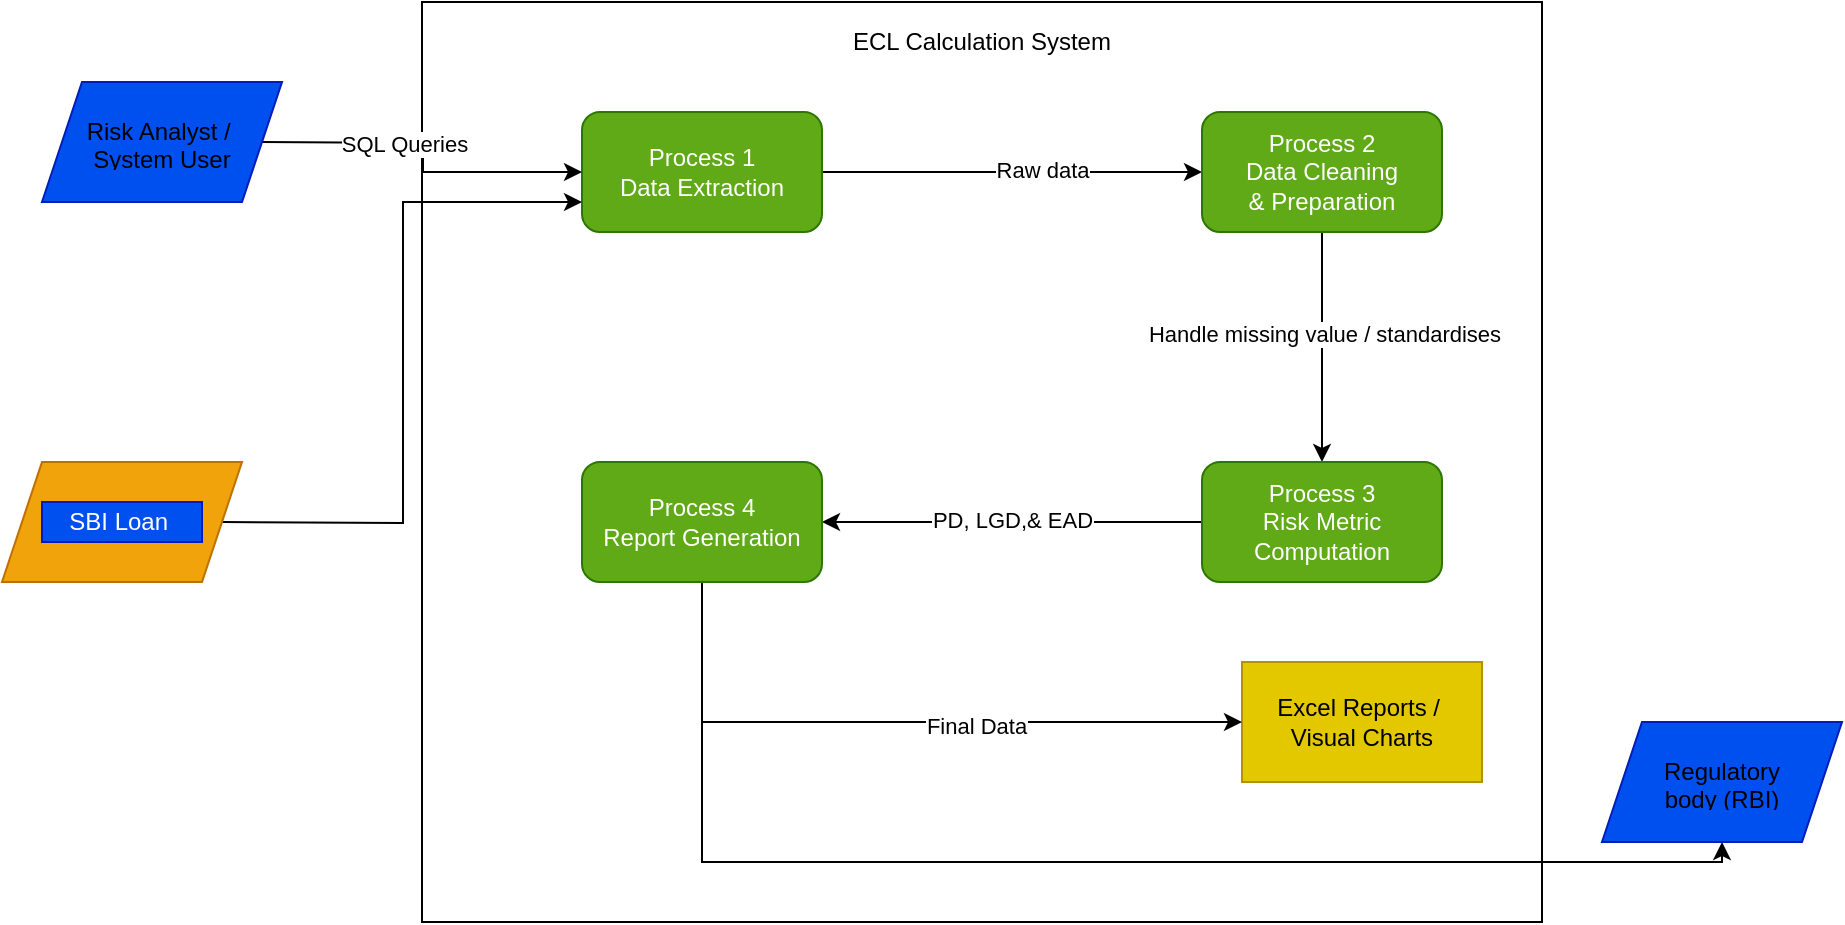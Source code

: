 <mxfile version="27.1.6" pages="6">
  <diagram id="o0mqigfqTaJILm-zxoIO" name="dfd (ECL project)">
    <mxGraphModel dx="976" dy="699" grid="1" gridSize="10" guides="1" tooltips="1" connect="1" arrows="1" fold="1" page="1" pageScale="1" pageWidth="850" pageHeight="1100" math="0" shadow="0">
      <root>
        <mxCell id="0" />
        <mxCell id="1" parent="0" />
        <mxCell id="0raUVX0w-yHwiq4JZ2Qd-1" value="" style="rounded=0;whiteSpace=wrap;html=1;" vertex="1" parent="1">
          <mxGeometry x="540" y="280" width="560" height="460" as="geometry" />
        </mxCell>
        <UserObject label="ECL Calculation System" placeholders="1" name="Variable" id="0raUVX0w-yHwiq4JZ2Qd-2">
          <mxCell style="text;html=1;strokeColor=none;fillColor=none;align=center;verticalAlign=middle;whiteSpace=wrap;overflow=hidden;" vertex="1" parent="1">
            <mxGeometry x="735" y="290" width="170" height="20" as="geometry" />
          </mxCell>
        </UserObject>
        <mxCell id="0raUVX0w-yHwiq4JZ2Qd-3" value="Excel Reports /&amp;nbsp;&lt;div&gt;Visual Charts&lt;/div&gt;" style="rounded=0;whiteSpace=wrap;html=1;fillColor=#e3c800;fontColor=#000000;strokeColor=#B09500;" vertex="1" parent="1">
          <mxGeometry x="950" y="610" width="120" height="60" as="geometry" />
        </mxCell>
        <mxCell id="0raUVX0w-yHwiq4JZ2Qd-4" value="" style="edgeStyle=orthogonalEdgeStyle;rounded=0;orthogonalLoop=1;jettySize=auto;html=1;" edge="1" parent="1" source="0raUVX0w-yHwiq4JZ2Qd-6" target="0raUVX0w-yHwiq4JZ2Qd-9">
          <mxGeometry relative="1" as="geometry" />
        </mxCell>
        <mxCell id="0raUVX0w-yHwiq4JZ2Qd-5" value="Raw data" style="edgeLabel;html=1;align=center;verticalAlign=middle;resizable=0;points=[];" vertex="1" connectable="0" parent="0raUVX0w-yHwiq4JZ2Qd-4">
          <mxGeometry x="0.153" y="1" relative="1" as="geometry">
            <mxPoint as="offset" />
          </mxGeometry>
        </mxCell>
        <mxCell id="0raUVX0w-yHwiq4JZ2Qd-6" value="Process 1&lt;div&gt;Data Extraction&lt;/div&gt;" style="rounded=1;whiteSpace=wrap;html=1;fillColor=#60a917;fontColor=#ffffff;strokeColor=#2D7600;" vertex="1" parent="1">
          <mxGeometry x="620" y="335" width="120" height="60" as="geometry" />
        </mxCell>
        <mxCell id="0raUVX0w-yHwiq4JZ2Qd-7" value="" style="edgeStyle=orthogonalEdgeStyle;rounded=0;orthogonalLoop=1;jettySize=auto;html=1;" edge="1" parent="1" source="0raUVX0w-yHwiq4JZ2Qd-9" target="0raUVX0w-yHwiq4JZ2Qd-12">
          <mxGeometry relative="1" as="geometry" />
        </mxCell>
        <mxCell id="0raUVX0w-yHwiq4JZ2Qd-8" value="Handle missing value / standardises" style="edgeLabel;html=1;align=center;verticalAlign=middle;resizable=0;points=[];" vertex="1" connectable="0" parent="0raUVX0w-yHwiq4JZ2Qd-7">
          <mxGeometry x="-0.113" y="1" relative="1" as="geometry">
            <mxPoint as="offset" />
          </mxGeometry>
        </mxCell>
        <mxCell id="0raUVX0w-yHwiq4JZ2Qd-9" value="Process 2&lt;div&gt;Data Cleaning&lt;/div&gt;&lt;div&gt;&amp;amp; Preparation&lt;/div&gt;" style="rounded=1;whiteSpace=wrap;html=1;fillColor=#60a917;fontColor=#ffffff;strokeColor=#2D7600;" vertex="1" parent="1">
          <mxGeometry x="930" y="335" width="120" height="60" as="geometry" />
        </mxCell>
        <mxCell id="0raUVX0w-yHwiq4JZ2Qd-10" style="edgeStyle=orthogonalEdgeStyle;rounded=0;orthogonalLoop=1;jettySize=auto;html=1;" edge="1" parent="1" source="0raUVX0w-yHwiq4JZ2Qd-12" target="0raUVX0w-yHwiq4JZ2Qd-16">
          <mxGeometry relative="1" as="geometry" />
        </mxCell>
        <mxCell id="0raUVX0w-yHwiq4JZ2Qd-11" value="PD, LGD,&amp;amp; EAD" style="edgeLabel;html=1;align=center;verticalAlign=middle;resizable=0;points=[];" vertex="1" connectable="0" parent="0raUVX0w-yHwiq4JZ2Qd-10">
          <mxGeometry y="-1" relative="1" as="geometry">
            <mxPoint as="offset" />
          </mxGeometry>
        </mxCell>
        <mxCell id="0raUVX0w-yHwiq4JZ2Qd-12" value="Process 3&lt;div&gt;Risk Metric Computation&lt;/div&gt;" style="rounded=1;whiteSpace=wrap;html=1;fillColor=#60a917;fontColor=#ffffff;strokeColor=#2D7600;" vertex="1" parent="1">
          <mxGeometry x="930" y="510" width="120" height="60" as="geometry" />
        </mxCell>
        <mxCell id="0raUVX0w-yHwiq4JZ2Qd-13" style="edgeStyle=orthogonalEdgeStyle;rounded=0;orthogonalLoop=1;jettySize=auto;html=1;exitX=0.5;exitY=1;exitDx=0;exitDy=0;entryX=0;entryY=0.5;entryDx=0;entryDy=0;" edge="1" parent="1" source="0raUVX0w-yHwiq4JZ2Qd-16" target="0raUVX0w-yHwiq4JZ2Qd-3">
          <mxGeometry relative="1" as="geometry" />
        </mxCell>
        <mxCell id="0raUVX0w-yHwiq4JZ2Qd-14" value="Final Data" style="edgeLabel;html=1;align=center;verticalAlign=middle;resizable=0;points=[];" vertex="1" connectable="0" parent="0raUVX0w-yHwiq4JZ2Qd-13">
          <mxGeometry x="0.218" y="-2" relative="1" as="geometry">
            <mxPoint as="offset" />
          </mxGeometry>
        </mxCell>
        <mxCell id="0raUVX0w-yHwiq4JZ2Qd-15" style="edgeStyle=orthogonalEdgeStyle;rounded=0;orthogonalLoop=1;jettySize=auto;html=1;entryX=0.5;entryY=1;entryDx=0;entryDy=0;" edge="1" parent="1" source="0raUVX0w-yHwiq4JZ2Qd-16" target="0raUVX0w-yHwiq4JZ2Qd-24">
          <mxGeometry relative="1" as="geometry">
            <Array as="points">
              <mxPoint x="680" y="710" />
              <mxPoint x="1190" y="710" />
            </Array>
          </mxGeometry>
        </mxCell>
        <mxCell id="0raUVX0w-yHwiq4JZ2Qd-16" value="Process 4&lt;div&gt;Report Generation&lt;/div&gt;" style="rounded=1;whiteSpace=wrap;html=1;fillColor=#60a917;fontColor=#ffffff;strokeColor=#2D7600;" vertex="1" parent="1">
          <mxGeometry x="620" y="510" width="120" height="60" as="geometry" />
        </mxCell>
        <mxCell id="0raUVX0w-yHwiq4JZ2Qd-17" value="" style="edgeStyle=orthogonalEdgeStyle;rounded=0;orthogonalLoop=1;jettySize=auto;html=1;" edge="1" parent="1" target="0raUVX0w-yHwiq4JZ2Qd-6">
          <mxGeometry relative="1" as="geometry">
            <mxPoint x="460" y="350" as="sourcePoint" />
          </mxGeometry>
        </mxCell>
        <mxCell id="0raUVX0w-yHwiq4JZ2Qd-18" value="SQL Queries" style="edgeLabel;html=1;align=center;verticalAlign=middle;resizable=0;points=[];" vertex="1" connectable="0" parent="0raUVX0w-yHwiq4JZ2Qd-17">
          <mxGeometry x="-0.36" y="-1" relative="1" as="geometry">
            <mxPoint x="15" y="-1" as="offset" />
          </mxGeometry>
        </mxCell>
        <mxCell id="0raUVX0w-yHwiq4JZ2Qd-19" value="" style="edgeStyle=orthogonalEdgeStyle;rounded=0;orthogonalLoop=1;jettySize=auto;html=1;entryX=0;entryY=0.75;entryDx=0;entryDy=0;" edge="1" parent="1" target="0raUVX0w-yHwiq4JZ2Qd-6">
          <mxGeometry relative="1" as="geometry">
            <mxPoint x="440" y="540" as="sourcePoint" />
          </mxGeometry>
        </mxCell>
        <mxCell id="0raUVX0w-yHwiq4JZ2Qd-20" value="&lt;span style=&quot;caret-color: rgba(0, 0, 0, 0); color: rgba(0, 0, 0, 0); font-family: monospace; font-size: 0px; text-align: start; white-space: nowrap;&quot;&gt;%3CmxGraphModel%3E%3Croot%3E%3CmxCell%20id%3D%220%22%2F%3E%3CmxCell%20id%3D%221%22%20parent%3D%220%22%2F%3E%3CmxCell%20id%3D%222%22%20value%3D%22%22%20style%3D%22shape%3Dparallelogram%3Bperimeter%3DparallelogramPerimeter%3BwhiteSpace%3Dwrap%3Bhtml%3D1%3BfixedSize%3D1%3B%22%20vertex%3D%221%22%20parent%3D%221%22%3E%3CmxGeometry%20x%3D%22350%22%20y%3D%22290%22%20width%3D%22120%22%20height%3D%2260%22%20as%3D%22geometry%22%2F%3E%3C%2FmxCell%3E%3C%2Froot%3E%3C%2FmxGraphModel%3Er&lt;/span&gt;" style="shape=parallelogram;perimeter=parallelogramPerimeter;whiteSpace=wrap;html=1;fixedSize=1;fillColor=#0050ef;strokeColor=#001DBC;fontColor=#ffffff;" vertex="1" parent="1">
          <mxGeometry x="350" y="320" width="120" height="60" as="geometry" />
        </mxCell>
        <UserObject label="Risk Analyst /&amp;nbsp;&lt;div&gt;System User&lt;/div&gt;" placeholders="1" name="Variable" id="0raUVX0w-yHwiq4JZ2Qd-21">
          <mxCell style="text;html=1;strokeColor=none;fillColor=none;align=center;verticalAlign=middle;whiteSpace=wrap;overflow=hidden;" vertex="1" parent="1">
            <mxGeometry x="370" y="335" width="80" height="30" as="geometry" />
          </mxCell>
        </UserObject>
        <mxCell id="0raUVX0w-yHwiq4JZ2Qd-22" value="" style="shape=parallelogram;perimeter=parallelogramPerimeter;whiteSpace=wrap;html=1;fixedSize=1;fillColor=#f0a30a;fontColor=#000000;strokeColor=#BD7000;" vertex="1" parent="1">
          <mxGeometry x="330" y="510" width="120" height="60" as="geometry" />
        </mxCell>
        <UserObject label="SBI Loan&amp;nbsp;&lt;div&gt;Database&lt;/div&gt;" placeholders="1" name="Variable" id="0raUVX0w-yHwiq4JZ2Qd-23">
          <mxCell style="text;html=1;strokeColor=#001DBC;fillColor=#0050ef;align=center;verticalAlign=middle;whiteSpace=wrap;overflow=hidden;fontColor=#ffffff;" vertex="1" parent="1">
            <mxGeometry x="350" y="530" width="80" height="20" as="geometry" />
          </mxCell>
        </UserObject>
        <mxCell id="0raUVX0w-yHwiq4JZ2Qd-24" value="" style="shape=parallelogram;perimeter=parallelogramPerimeter;whiteSpace=wrap;html=1;fixedSize=1;fillColor=#0050ef;fontColor=#ffffff;strokeColor=#001DBC;" vertex="1" parent="1">
          <mxGeometry x="1130" y="640" width="120" height="60" as="geometry" />
        </mxCell>
        <UserObject label="Regulatory&lt;div&gt;body (RBI)&lt;/div&gt;" placeholders="1" name="Variable" id="0raUVX0w-yHwiq4JZ2Qd-25">
          <mxCell style="text;html=1;strokeColor=none;fillColor=none;align=center;verticalAlign=middle;whiteSpace=wrap;overflow=hidden;" vertex="1" parent="1">
            <mxGeometry x="1150" y="655" width="80" height="30" as="geometry" />
          </mxCell>
        </UserObject>
      </root>
    </mxGraphModel>
  </diagram>
  <diagram name="Ecl class diagram" id="spHVpjP10KtZCAiuK8FW">
    <mxGraphModel dx="976" dy="699" grid="1" gridSize="10" guides="1" tooltips="1" connect="1" arrows="1" fold="1" page="1" pageScale="1" pageWidth="850" pageHeight="1100" math="0" shadow="0">
      <root>
        <mxCell id="0" />
        <mxCell id="1" parent="0" />
        <mxCell id="59wasxqekLwMv8ZUSMXO-52" value="" style="edgeStyle=orthogonalEdgeStyle;rounded=0;orthogonalLoop=1;jettySize=auto;html=1;" edge="1" parent="1" source="59wasxqekLwMv8ZUSMXO-26" target="59wasxqekLwMv8ZUSMXO-41">
          <mxGeometry relative="1" as="geometry" />
        </mxCell>
        <mxCell id="59wasxqekLwMv8ZUSMXO-26" value="Data Extractor" style="swimlane;fontStyle=1;align=center;verticalAlign=top;childLayout=stackLayout;horizontal=1;startSize=26;horizontalStack=0;resizeParent=1;resizeParentMax=0;resizeLast=0;collapsible=1;marginBottom=0;whiteSpace=wrap;html=1;fillColor=#e3c800;fontColor=#000000;strokeColor=#B09500;" vertex="1" parent="1">
          <mxGeometry x="40" y="480" width="202.18" height="164" as="geometry" />
        </mxCell>
        <mxCell id="59wasxqekLwMv8ZUSMXO-31" value="- db_connection" style="text;strokeColor=none;fillColor=none;align=left;verticalAlign=top;spacingLeft=4;spacingRight=4;overflow=hidden;rotatable=0;points=[[0,0.5],[1,0.5]];portConstraint=eastwest;whiteSpace=wrap;html=1;" vertex="1" parent="59wasxqekLwMv8ZUSMXO-26">
          <mxGeometry y="26" width="202.18" height="26" as="geometry" />
        </mxCell>
        <mxCell id="59wasxqekLwMv8ZUSMXO-27" value="- Query_string" style="text;strokeColor=none;fillColor=none;align=left;verticalAlign=top;spacingLeft=4;spacingRight=4;overflow=hidden;rotatable=0;points=[[0,0.5],[1,0.5]];portConstraint=eastwest;whiteSpace=wrap;html=1;" vertex="1" parent="59wasxqekLwMv8ZUSMXO-26">
          <mxGeometry y="52" width="202.18" height="26" as="geometry" />
        </mxCell>
        <mxCell id="59wasxqekLwMv8ZUSMXO-28" value="" style="line;strokeWidth=1;fillColor=none;align=left;verticalAlign=middle;spacingTop=-1;spacingLeft=3;spacingRight=3;rotatable=0;labelPosition=right;points=[];portConstraint=eastwest;strokeColor=inherit;" vertex="1" parent="59wasxqekLwMv8ZUSMXO-26">
          <mxGeometry y="78" width="202.18" height="8" as="geometry" />
        </mxCell>
        <mxCell id="59wasxqekLwMv8ZUSMXO-29" value="+ fetch_data()" style="text;strokeColor=none;fillColor=none;align=left;verticalAlign=top;spacingLeft=4;spacingRight=4;overflow=hidden;rotatable=0;points=[[0,0.5],[1,0.5]];portConstraint=eastwest;whiteSpace=wrap;html=1;" vertex="1" parent="59wasxqekLwMv8ZUSMXO-26">
          <mxGeometry y="86" width="202.18" height="26" as="geometry" />
        </mxCell>
        <mxCell id="59wasxqekLwMv8ZUSMXO-32" value="+ join_tables()" style="text;strokeColor=none;fillColor=none;align=left;verticalAlign=top;spacingLeft=4;spacingRight=4;overflow=hidden;rotatable=0;points=[[0,0.5],[1,0.5]];portConstraint=eastwest;whiteSpace=wrap;html=1;" vertex="1" parent="59wasxqekLwMv8ZUSMXO-26">
          <mxGeometry y="112" width="202.18" height="26" as="geometry" />
        </mxCell>
        <mxCell id="59wasxqekLwMv8ZUSMXO-33" value="+ filter_records()" style="text;strokeColor=none;fillColor=none;align=left;verticalAlign=top;spacingLeft=4;spacingRight=4;overflow=hidden;rotatable=0;points=[[0,0.5],[1,0.5]];portConstraint=eastwest;whiteSpace=wrap;html=1;" vertex="1" parent="59wasxqekLwMv8ZUSMXO-26">
          <mxGeometry y="138" width="202.18" height="26" as="geometry" />
        </mxCell>
        <mxCell id="59wasxqekLwMv8ZUSMXO-51" value="" style="edgeStyle=orthogonalEdgeStyle;rounded=0;orthogonalLoop=1;jettySize=auto;html=1;" edge="1" parent="1" source="59wasxqekLwMv8ZUSMXO-34">
          <mxGeometry relative="1" as="geometry">
            <mxPoint x="640" y="575" as="targetPoint" />
          </mxGeometry>
        </mxCell>
        <mxCell id="59wasxqekLwMv8ZUSMXO-34" value="ECL Calculator" style="swimlane;fontStyle=1;align=center;verticalAlign=top;childLayout=stackLayout;horizontal=1;startSize=26;horizontalStack=0;resizeParent=1;resizeParentMax=0;resizeLast=0;collapsible=1;marginBottom=0;whiteSpace=wrap;html=1;fillColor=#e3c800;fontColor=#000000;strokeColor=#B09500;" vertex="1" parent="1">
          <mxGeometry x="360" y="480" width="160" height="190" as="geometry" />
        </mxCell>
        <mxCell id="59wasxqekLwMv8ZUSMXO-38" value="- input_data" style="text;strokeColor=none;fillColor=none;align=left;verticalAlign=top;spacingLeft=4;spacingRight=4;overflow=hidden;rotatable=0;points=[[0,0.5],[1,0.5]];portConstraint=eastwest;whiteSpace=wrap;html=1;" vertex="1" parent="59wasxqekLwMv8ZUSMXO-34">
          <mxGeometry y="26" width="160" height="26" as="geometry" />
        </mxCell>
        <mxCell id="59wasxqekLwMv8ZUSMXO-35" value="- model_parameters" style="text;strokeColor=none;fillColor=none;align=left;verticalAlign=top;spacingLeft=4;spacingRight=4;overflow=hidden;rotatable=0;points=[[0,0.5],[1,0.5]];portConstraint=eastwest;whiteSpace=wrap;html=1;" vertex="1" parent="59wasxqekLwMv8ZUSMXO-34">
          <mxGeometry y="52" width="160" height="26" as="geometry" />
        </mxCell>
        <mxCell id="59wasxqekLwMv8ZUSMXO-36" value="" style="line;strokeWidth=1;fillColor=none;align=left;verticalAlign=middle;spacingTop=-1;spacingLeft=3;spacingRight=3;rotatable=0;labelPosition=right;points=[];portConstraint=eastwest;strokeColor=inherit;" vertex="1" parent="59wasxqekLwMv8ZUSMXO-34">
          <mxGeometry y="78" width="160" height="8" as="geometry" />
        </mxCell>
        <mxCell id="59wasxqekLwMv8ZUSMXO-37" value="+ calculate_pd()" style="text;strokeColor=none;fillColor=none;align=left;verticalAlign=top;spacingLeft=4;spacingRight=4;overflow=hidden;rotatable=0;points=[[0,0.5],[1,0.5]];portConstraint=eastwest;whiteSpace=wrap;html=1;" vertex="1" parent="59wasxqekLwMv8ZUSMXO-34">
          <mxGeometry y="86" width="160" height="26" as="geometry" />
        </mxCell>
        <mxCell id="59wasxqekLwMv8ZUSMXO-41" value="+ calculate_lgd()" style="text;strokeColor=none;fillColor=none;align=left;verticalAlign=top;spacingLeft=4;spacingRight=4;overflow=hidden;rotatable=0;points=[[0,0.5],[1,0.5]];portConstraint=eastwest;whiteSpace=wrap;html=1;" vertex="1" parent="59wasxqekLwMv8ZUSMXO-34">
          <mxGeometry y="112" width="160" height="26" as="geometry" />
        </mxCell>
        <mxCell id="59wasxqekLwMv8ZUSMXO-40" value="+ calculate_ead()" style="text;strokeColor=none;fillColor=none;align=left;verticalAlign=top;spacingLeft=4;spacingRight=4;overflow=hidden;rotatable=0;points=[[0,0.5],[1,0.5]];portConstraint=eastwest;whiteSpace=wrap;html=1;" vertex="1" parent="59wasxqekLwMv8ZUSMXO-34">
          <mxGeometry y="138" width="160" height="26" as="geometry" />
        </mxCell>
        <mxCell id="59wasxqekLwMv8ZUSMXO-39" value="+ compute_ecl()" style="text;strokeColor=none;fillColor=none;align=left;verticalAlign=top;spacingLeft=4;spacingRight=4;overflow=hidden;rotatable=0;points=[[0,0.5],[1,0.5]];portConstraint=eastwest;whiteSpace=wrap;html=1;" vertex="1" parent="59wasxqekLwMv8ZUSMXO-34">
          <mxGeometry y="164" width="160" height="26" as="geometry" />
        </mxCell>
        <mxCell id="59wasxqekLwMv8ZUSMXO-42" value="Report Generator" style="swimlane;fontStyle=1;align=center;verticalAlign=top;childLayout=stackLayout;horizontal=1;startSize=26;horizontalStack=0;resizeParent=1;resizeParentMax=0;resizeLast=0;collapsible=1;marginBottom=0;whiteSpace=wrap;html=1;fillColor=#e3c800;strokeColor=#B09500;fontColor=#000000;" vertex="1" parent="1">
          <mxGeometry x="640" y="480" width="160" height="164" as="geometry" />
        </mxCell>
        <mxCell id="59wasxqekLwMv8ZUSMXO-43" value="- report_templates" style="text;strokeColor=none;fillColor=none;align=left;verticalAlign=top;spacingLeft=4;spacingRight=4;overflow=hidden;rotatable=0;points=[[0,0.5],[1,0.5]];portConstraint=eastwest;whiteSpace=wrap;html=1;" vertex="1" parent="59wasxqekLwMv8ZUSMXO-42">
          <mxGeometry y="26" width="160" height="26" as="geometry" />
        </mxCell>
        <mxCell id="59wasxqekLwMv8ZUSMXO-46" value="- output_files" style="text;strokeColor=none;fillColor=none;align=left;verticalAlign=top;spacingLeft=4;spacingRight=4;overflow=hidden;rotatable=0;points=[[0,0.5],[1,0.5]];portConstraint=eastwest;whiteSpace=wrap;html=1;" vertex="1" parent="59wasxqekLwMv8ZUSMXO-42">
          <mxGeometry y="52" width="160" height="26" as="geometry" />
        </mxCell>
        <mxCell id="59wasxqekLwMv8ZUSMXO-44" value="" style="line;strokeWidth=1;fillColor=none;align=left;verticalAlign=middle;spacingTop=-1;spacingLeft=3;spacingRight=3;rotatable=0;labelPosition=right;points=[];portConstraint=eastwest;strokeColor=inherit;" vertex="1" parent="59wasxqekLwMv8ZUSMXO-42">
          <mxGeometry y="78" width="160" height="8" as="geometry" />
        </mxCell>
        <mxCell id="59wasxqekLwMv8ZUSMXO-45" value="+ generate_excel_report()" style="text;strokeColor=none;fillColor=none;align=left;verticalAlign=top;spacingLeft=4;spacingRight=4;overflow=hidden;rotatable=0;points=[[0,0.5],[1,0.5]];portConstraint=eastwest;whiteSpace=wrap;html=1;" vertex="1" parent="59wasxqekLwMv8ZUSMXO-42">
          <mxGeometry y="86" width="160" height="26" as="geometry" />
        </mxCell>
        <mxCell id="59wasxqekLwMv8ZUSMXO-48" value="+ plot_graphs()" style="text;strokeColor=none;fillColor=none;align=left;verticalAlign=top;spacingLeft=4;spacingRight=4;overflow=hidden;rotatable=0;points=[[0,0.5],[1,0.5]];portConstraint=eastwest;whiteSpace=wrap;html=1;" vertex="1" parent="59wasxqekLwMv8ZUSMXO-42">
          <mxGeometry y="112" width="160" height="26" as="geometry" />
        </mxCell>
        <mxCell id="59wasxqekLwMv8ZUSMXO-47" value="+ export_visuals()" style="text;strokeColor=none;fillColor=none;align=left;verticalAlign=top;spacingLeft=4;spacingRight=4;overflow=hidden;rotatable=0;points=[[0,0.5],[1,0.5]];portConstraint=eastwest;whiteSpace=wrap;html=1;" vertex="1" parent="59wasxqekLwMv8ZUSMXO-42">
          <mxGeometry y="138" width="160" height="26" as="geometry" />
        </mxCell>
        <mxCell id="59wasxqekLwMv8ZUSMXO-55" value="" style="shape=flexArrow;endArrow=classic;html=1;rounded=0;fillColor=#e51400;strokeColor=#B20000;" edge="1" parent="1">
          <mxGeometry width="50" height="50" relative="1" as="geometry">
            <mxPoint x="260" y="540" as="sourcePoint" />
            <mxPoint x="350" y="540" as="targetPoint" />
          </mxGeometry>
        </mxCell>
        <mxCell id="59wasxqekLwMv8ZUSMXO-56" value="" style="shape=flexArrow;endArrow=classic;html=1;rounded=0;fillColor=#e51400;strokeColor=#B20000;" edge="1" parent="1">
          <mxGeometry width="50" height="50" relative="1" as="geometry">
            <mxPoint x="540" y="540" as="sourcePoint" />
            <mxPoint x="630" y="540" as="targetPoint" />
          </mxGeometry>
        </mxCell>
        <mxCell id="59wasxqekLwMv8ZUSMXO-57" value="Feeds data" style="text;html=1;align=center;verticalAlign=middle;resizable=0;points=[];autosize=1;strokeColor=none;fillColor=none;" vertex="1" parent="1">
          <mxGeometry x="250" y="498" width="80" height="30" as="geometry" />
        </mxCell>
        <mxCell id="59wasxqekLwMv8ZUSMXO-58" value="Passes results" style="text;html=1;align=center;verticalAlign=middle;resizable=0;points=[];autosize=1;strokeColor=none;fillColor=none;" vertex="1" parent="1">
          <mxGeometry x="520" y="498" width="100" height="30" as="geometry" />
        </mxCell>
      </root>
    </mxGraphModel>
  </diagram>
  <diagram id="az-aJLoaFIzx4LCEkFPm" name="er diagram">
    <mxGraphModel dx="976" dy="699" grid="1" gridSize="10" guides="1" tooltips="1" connect="1" arrows="1" fold="1" page="1" pageScale="1" pageWidth="850" pageHeight="1100" math="0" shadow="0">
      <root>
        <mxCell id="0" />
        <mxCell id="1" parent="0" />
        <mxCell id="WCjTpmtsT6b7ibQu-9zL-77" style="edgeStyle=orthogonalEdgeStyle;rounded=0;orthogonalLoop=1;jettySize=auto;html=1;entryX=0;entryY=0.5;entryDx=0;entryDy=0;" edge="1" parent="1" source="WCjTpmtsT6b7ibQu-9zL-1" target="WCjTpmtsT6b7ibQu-9zL-21">
          <mxGeometry relative="1" as="geometry" />
        </mxCell>
        <mxCell id="WCjTpmtsT6b7ibQu-9zL-78" value="A customer has multiple loans" style="edgeLabel;html=1;align=center;verticalAlign=middle;resizable=0;points=[];" vertex="1" connectable="0" parent="WCjTpmtsT6b7ibQu-9zL-77">
          <mxGeometry x="-0.092" y="-4" relative="1" as="geometry">
            <mxPoint as="offset" />
          </mxGeometry>
        </mxCell>
        <mxCell id="WCjTpmtsT6b7ibQu-9zL-1" value="&lt;span style=&quot;text-align: left; white-space: normal;&quot;&gt;Customer&lt;/span&gt;" style="shape=table;startSize=30;container=1;collapsible=1;childLayout=tableLayout;fixedRows=1;rowLines=0;fontStyle=1;align=center;resizeLast=1;html=1;fillColor=#0050ef;strokeColor=#001DBC;fontColor=#ffffff;" vertex="1" parent="1">
          <mxGeometry x="100" y="280" width="190" height="150" as="geometry" />
        </mxCell>
        <mxCell id="WCjTpmtsT6b7ibQu-9zL-2" value="" style="shape=tableRow;horizontal=0;startSize=0;swimlaneHead=0;swimlaneBody=0;fillColor=none;collapsible=0;dropTarget=0;points=[[0,0.5],[1,0.5]];portConstraint=eastwest;top=0;left=0;right=0;bottom=1;" vertex="1" parent="WCjTpmtsT6b7ibQu-9zL-1">
          <mxGeometry y="30" width="190" height="30" as="geometry" />
        </mxCell>
        <mxCell id="WCjTpmtsT6b7ibQu-9zL-3" value="PK" style="shape=partialRectangle;connectable=0;fillColor=none;top=0;left=0;bottom=0;right=0;fontStyle=1;overflow=hidden;whiteSpace=wrap;html=1;" vertex="1" parent="WCjTpmtsT6b7ibQu-9zL-2">
          <mxGeometry width="30" height="30" as="geometry">
            <mxRectangle width="30" height="30" as="alternateBounds" />
          </mxGeometry>
        </mxCell>
        <mxCell id="WCjTpmtsT6b7ibQu-9zL-4" value="customer_id" style="shape=partialRectangle;connectable=0;fillColor=none;top=0;left=0;bottom=0;right=0;align=left;spacingLeft=6;fontStyle=5;overflow=hidden;whiteSpace=wrap;html=1;" vertex="1" parent="WCjTpmtsT6b7ibQu-9zL-2">
          <mxGeometry x="30" width="160" height="30" as="geometry">
            <mxRectangle width="160" height="30" as="alternateBounds" />
          </mxGeometry>
        </mxCell>
        <mxCell id="WCjTpmtsT6b7ibQu-9zL-5" value="" style="shape=tableRow;horizontal=0;startSize=0;swimlaneHead=0;swimlaneBody=0;fillColor=none;collapsible=0;dropTarget=0;points=[[0,0.5],[1,0.5]];portConstraint=eastwest;top=0;left=0;right=0;bottom=0;" vertex="1" parent="WCjTpmtsT6b7ibQu-9zL-1">
          <mxGeometry y="60" width="190" height="30" as="geometry" />
        </mxCell>
        <mxCell id="WCjTpmtsT6b7ibQu-9zL-6" value="" style="shape=partialRectangle;connectable=0;fillColor=none;top=0;left=0;bottom=0;right=0;editable=1;overflow=hidden;whiteSpace=wrap;html=1;" vertex="1" parent="WCjTpmtsT6b7ibQu-9zL-5">
          <mxGeometry width="30" height="30" as="geometry">
            <mxRectangle width="30" height="30" as="alternateBounds" />
          </mxGeometry>
        </mxCell>
        <mxCell id="WCjTpmtsT6b7ibQu-9zL-7" value="name" style="shape=partialRectangle;connectable=0;fillColor=none;top=0;left=0;bottom=0;right=0;align=left;spacingLeft=6;overflow=hidden;whiteSpace=wrap;html=1;" vertex="1" parent="WCjTpmtsT6b7ibQu-9zL-5">
          <mxGeometry x="30" width="160" height="30" as="geometry">
            <mxRectangle width="160" height="30" as="alternateBounds" />
          </mxGeometry>
        </mxCell>
        <mxCell id="WCjTpmtsT6b7ibQu-9zL-8" value="" style="shape=tableRow;horizontal=0;startSize=0;swimlaneHead=0;swimlaneBody=0;fillColor=none;collapsible=0;dropTarget=0;points=[[0,0.5],[1,0.5]];portConstraint=eastwest;top=0;left=0;right=0;bottom=0;" vertex="1" parent="WCjTpmtsT6b7ibQu-9zL-1">
          <mxGeometry y="90" width="190" height="30" as="geometry" />
        </mxCell>
        <mxCell id="WCjTpmtsT6b7ibQu-9zL-9" value="" style="shape=partialRectangle;connectable=0;fillColor=none;top=0;left=0;bottom=0;right=0;editable=1;overflow=hidden;whiteSpace=wrap;html=1;" vertex="1" parent="WCjTpmtsT6b7ibQu-9zL-8">
          <mxGeometry width="30" height="30" as="geometry">
            <mxRectangle width="30" height="30" as="alternateBounds" />
          </mxGeometry>
        </mxCell>
        <mxCell id="WCjTpmtsT6b7ibQu-9zL-10" value="pan_number" style="shape=partialRectangle;connectable=0;fillColor=none;top=0;left=0;bottom=0;right=0;align=left;spacingLeft=6;overflow=hidden;whiteSpace=wrap;html=1;" vertex="1" parent="WCjTpmtsT6b7ibQu-9zL-8">
          <mxGeometry x="30" width="160" height="30" as="geometry">
            <mxRectangle width="160" height="30" as="alternateBounds" />
          </mxGeometry>
        </mxCell>
        <mxCell id="WCjTpmtsT6b7ibQu-9zL-11" value="" style="shape=tableRow;horizontal=0;startSize=0;swimlaneHead=0;swimlaneBody=0;fillColor=none;collapsible=0;dropTarget=0;points=[[0,0.5],[1,0.5]];portConstraint=eastwest;top=0;left=0;right=0;bottom=0;" vertex="1" parent="WCjTpmtsT6b7ibQu-9zL-1">
          <mxGeometry y="120" width="190" height="30" as="geometry" />
        </mxCell>
        <mxCell id="WCjTpmtsT6b7ibQu-9zL-12" value="" style="shape=partialRectangle;connectable=0;fillColor=none;top=0;left=0;bottom=0;right=0;editable=1;overflow=hidden;whiteSpace=wrap;html=1;" vertex="1" parent="WCjTpmtsT6b7ibQu-9zL-11">
          <mxGeometry width="30" height="30" as="geometry">
            <mxRectangle width="30" height="30" as="alternateBounds" />
          </mxGeometry>
        </mxCell>
        <mxCell id="WCjTpmtsT6b7ibQu-9zL-13" value="risk_category" style="shape=partialRectangle;connectable=0;fillColor=none;top=0;left=0;bottom=0;right=0;align=left;spacingLeft=6;overflow=hidden;whiteSpace=wrap;html=1;" vertex="1" parent="WCjTpmtsT6b7ibQu-9zL-11">
          <mxGeometry x="30" width="160" height="30" as="geometry">
            <mxRectangle width="160" height="30" as="alternateBounds" />
          </mxGeometry>
        </mxCell>
        <mxCell id="WCjTpmtsT6b7ibQu-9zL-79" style="edgeStyle=orthogonalEdgeStyle;rounded=0;orthogonalLoop=1;jettySize=auto;html=1;entryX=0.5;entryY=0;entryDx=0;entryDy=0;" edge="1" parent="1" source="WCjTpmtsT6b7ibQu-9zL-14" target="WCjTpmtsT6b7ibQu-9zL-40">
          <mxGeometry relative="1" as="geometry" />
        </mxCell>
        <mxCell id="WCjTpmtsT6b7ibQu-9zL-80" value="A loan is linked to many repayment" style="edgeLabel;html=1;align=center;verticalAlign=middle;resizable=0;points=[];" vertex="1" connectable="0" parent="WCjTpmtsT6b7ibQu-9zL-79">
          <mxGeometry x="0.014" relative="1" as="geometry">
            <mxPoint as="offset" />
          </mxGeometry>
        </mxCell>
        <mxCell id="WCjTpmtsT6b7ibQu-9zL-14" value="Loan" style="shape=table;startSize=30;container=1;collapsible=1;childLayout=tableLayout;fixedRows=1;rowLines=0;fontStyle=1;align=center;resizeLast=1;html=1;fillColor=#0050ef;fontColor=#ffffff;strokeColor=#001DBC;" vertex="1" parent="1">
          <mxGeometry x="550" y="250" width="180" height="210" as="geometry" />
        </mxCell>
        <mxCell id="WCjTpmtsT6b7ibQu-9zL-15" value="" style="shape=tableRow;horizontal=0;startSize=0;swimlaneHead=0;swimlaneBody=0;fillColor=none;collapsible=0;dropTarget=0;points=[[0,0.5],[1,0.5]];portConstraint=eastwest;top=0;left=0;right=0;bottom=1;" vertex="1" parent="WCjTpmtsT6b7ibQu-9zL-14">
          <mxGeometry y="30" width="180" height="30" as="geometry" />
        </mxCell>
        <mxCell id="WCjTpmtsT6b7ibQu-9zL-16" value="PK" style="shape=partialRectangle;connectable=0;fillColor=none;top=0;left=0;bottom=0;right=0;fontStyle=1;overflow=hidden;whiteSpace=wrap;html=1;" vertex="1" parent="WCjTpmtsT6b7ibQu-9zL-15">
          <mxGeometry width="30" height="30" as="geometry">
            <mxRectangle width="30" height="30" as="alternateBounds" />
          </mxGeometry>
        </mxCell>
        <mxCell id="WCjTpmtsT6b7ibQu-9zL-17" value="loan_id" style="shape=partialRectangle;connectable=0;fillColor=none;top=0;left=0;bottom=0;right=0;align=left;spacingLeft=6;fontStyle=5;overflow=hidden;whiteSpace=wrap;html=1;" vertex="1" parent="WCjTpmtsT6b7ibQu-9zL-15">
          <mxGeometry x="30" width="150" height="30" as="geometry">
            <mxRectangle width="150" height="30" as="alternateBounds" />
          </mxGeometry>
        </mxCell>
        <mxCell id="WCjTpmtsT6b7ibQu-9zL-18" value="" style="shape=tableRow;horizontal=0;startSize=0;swimlaneHead=0;swimlaneBody=0;fillColor=none;collapsible=0;dropTarget=0;points=[[0,0.5],[1,0.5]];portConstraint=eastwest;top=0;left=0;right=0;bottom=0;" vertex="1" parent="WCjTpmtsT6b7ibQu-9zL-14">
          <mxGeometry y="60" width="180" height="30" as="geometry" />
        </mxCell>
        <mxCell id="WCjTpmtsT6b7ibQu-9zL-19" value="&lt;b&gt;FK&lt;/b&gt;" style="shape=partialRectangle;connectable=0;fillColor=none;top=0;left=0;bottom=1;right=0;editable=1;overflow=hidden;whiteSpace=wrap;html=1;strokeColor=light-dark(#000000,#FFFFFF);" vertex="1" parent="WCjTpmtsT6b7ibQu-9zL-18">
          <mxGeometry width="30" height="30" as="geometry">
            <mxRectangle width="30" height="30" as="alternateBounds" />
          </mxGeometry>
        </mxCell>
        <mxCell id="WCjTpmtsT6b7ibQu-9zL-20" value="customer_id" style="shape=partialRectangle;connectable=0;fillColor=none;top=0;left=0;bottom=1;right=0;align=left;spacingLeft=6;overflow=hidden;whiteSpace=wrap;html=1;" vertex="1" parent="WCjTpmtsT6b7ibQu-9zL-18">
          <mxGeometry x="30" width="150" height="30" as="geometry">
            <mxRectangle width="150" height="30" as="alternateBounds" />
          </mxGeometry>
        </mxCell>
        <mxCell id="WCjTpmtsT6b7ibQu-9zL-21" value="" style="shape=tableRow;horizontal=0;startSize=0;swimlaneHead=0;swimlaneBody=0;fillColor=none;collapsible=0;dropTarget=0;points=[[0,0.5],[1,0.5]];portConstraint=eastwest;top=0;left=0;right=0;bottom=0;" vertex="1" parent="WCjTpmtsT6b7ibQu-9zL-14">
          <mxGeometry y="90" width="180" height="30" as="geometry" />
        </mxCell>
        <mxCell id="WCjTpmtsT6b7ibQu-9zL-22" value="" style="shape=partialRectangle;connectable=0;fillColor=none;top=0;left=0;bottom=0;right=0;editable=1;overflow=hidden;whiteSpace=wrap;html=1;" vertex="1" parent="WCjTpmtsT6b7ibQu-9zL-21">
          <mxGeometry width="30" height="30" as="geometry">
            <mxRectangle width="30" height="30" as="alternateBounds" />
          </mxGeometry>
        </mxCell>
        <mxCell id="WCjTpmtsT6b7ibQu-9zL-23" value="loan_amount" style="shape=partialRectangle;connectable=0;fillColor=none;top=0;left=0;bottom=0;right=0;align=left;spacingLeft=6;overflow=hidden;whiteSpace=wrap;html=1;" vertex="1" parent="WCjTpmtsT6b7ibQu-9zL-21">
          <mxGeometry x="30" width="150" height="30" as="geometry">
            <mxRectangle width="150" height="30" as="alternateBounds" />
          </mxGeometry>
        </mxCell>
        <mxCell id="WCjTpmtsT6b7ibQu-9zL-24" value="" style="shape=tableRow;horizontal=0;startSize=0;swimlaneHead=0;swimlaneBody=0;fillColor=none;collapsible=0;dropTarget=0;points=[[0,0.5],[1,0.5]];portConstraint=eastwest;top=0;left=0;right=0;bottom=0;" vertex="1" parent="WCjTpmtsT6b7ibQu-9zL-14">
          <mxGeometry y="120" width="180" height="30" as="geometry" />
        </mxCell>
        <mxCell id="WCjTpmtsT6b7ibQu-9zL-25" value="" style="shape=partialRectangle;connectable=0;fillColor=none;top=0;left=0;bottom=0;right=0;editable=1;overflow=hidden;whiteSpace=wrap;html=1;" vertex="1" parent="WCjTpmtsT6b7ibQu-9zL-24">
          <mxGeometry width="30" height="30" as="geometry">
            <mxRectangle width="30" height="30" as="alternateBounds" />
          </mxGeometry>
        </mxCell>
        <mxCell id="WCjTpmtsT6b7ibQu-9zL-26" value="start_date" style="shape=partialRectangle;connectable=0;fillColor=none;top=0;left=0;bottom=0;right=0;align=left;spacingLeft=6;overflow=hidden;whiteSpace=wrap;html=1;" vertex="1" parent="WCjTpmtsT6b7ibQu-9zL-24">
          <mxGeometry x="30" width="150" height="30" as="geometry">
            <mxRectangle width="150" height="30" as="alternateBounds" />
          </mxGeometry>
        </mxCell>
        <mxCell id="WCjTpmtsT6b7ibQu-9zL-37" style="shape=tableRow;horizontal=0;startSize=0;swimlaneHead=0;swimlaneBody=0;fillColor=none;collapsible=0;dropTarget=0;points=[[0,0.5],[1,0.5]];portConstraint=eastwest;top=0;left=0;right=0;bottom=0;" vertex="1" parent="WCjTpmtsT6b7ibQu-9zL-14">
          <mxGeometry y="150" width="180" height="30" as="geometry" />
        </mxCell>
        <mxCell id="WCjTpmtsT6b7ibQu-9zL-38" style="shape=partialRectangle;connectable=0;fillColor=none;top=0;left=0;bottom=0;right=0;editable=1;overflow=hidden;whiteSpace=wrap;html=1;" vertex="1" parent="WCjTpmtsT6b7ibQu-9zL-37">
          <mxGeometry width="30" height="30" as="geometry">
            <mxRectangle width="30" height="30" as="alternateBounds" />
          </mxGeometry>
        </mxCell>
        <mxCell id="WCjTpmtsT6b7ibQu-9zL-39" value="maturity_date" style="shape=partialRectangle;connectable=0;fillColor=none;top=0;left=0;bottom=0;right=0;align=left;spacingLeft=6;overflow=hidden;whiteSpace=wrap;html=1;" vertex="1" parent="WCjTpmtsT6b7ibQu-9zL-37">
          <mxGeometry x="30" width="150" height="30" as="geometry">
            <mxRectangle width="150" height="30" as="alternateBounds" />
          </mxGeometry>
        </mxCell>
        <mxCell id="WCjTpmtsT6b7ibQu-9zL-34" style="shape=tableRow;horizontal=0;startSize=0;swimlaneHead=0;swimlaneBody=0;fillColor=none;collapsible=0;dropTarget=0;points=[[0,0.5],[1,0.5]];portConstraint=eastwest;top=0;left=0;right=0;bottom=0;" vertex="1" parent="WCjTpmtsT6b7ibQu-9zL-14">
          <mxGeometry y="180" width="180" height="30" as="geometry" />
        </mxCell>
        <mxCell id="WCjTpmtsT6b7ibQu-9zL-35" style="shape=partialRectangle;connectable=0;fillColor=none;top=0;left=0;bottom=0;right=0;editable=1;overflow=hidden;whiteSpace=wrap;html=1;" vertex="1" parent="WCjTpmtsT6b7ibQu-9zL-34">
          <mxGeometry width="30" height="30" as="geometry">
            <mxRectangle width="30" height="30" as="alternateBounds" />
          </mxGeometry>
        </mxCell>
        <mxCell id="WCjTpmtsT6b7ibQu-9zL-36" value="intrest_rate" style="shape=partialRectangle;connectable=0;fillColor=none;top=0;left=0;bottom=0;right=0;align=left;spacingLeft=6;overflow=hidden;whiteSpace=wrap;html=1;" vertex="1" parent="WCjTpmtsT6b7ibQu-9zL-34">
          <mxGeometry x="30" width="150" height="30" as="geometry">
            <mxRectangle width="150" height="30" as="alternateBounds" />
          </mxGeometry>
        </mxCell>
        <mxCell id="WCjTpmtsT6b7ibQu-9zL-40" value="Repayment" style="shape=table;startSize=30;container=1;collapsible=1;childLayout=tableLayout;fixedRows=1;rowLines=0;fontStyle=1;align=center;resizeLast=1;html=1;fillColor=#0050ef;fontColor=#ffffff;strokeColor=#001DBC;" vertex="1" parent="1">
          <mxGeometry x="550" y="600" width="180" height="180" as="geometry" />
        </mxCell>
        <mxCell id="WCjTpmtsT6b7ibQu-9zL-41" value="" style="shape=tableRow;horizontal=0;startSize=0;swimlaneHead=0;swimlaneBody=0;fillColor=none;collapsible=0;dropTarget=0;points=[[0,0.5],[1,0.5]];portConstraint=eastwest;top=0;left=0;right=0;bottom=1;" vertex="1" parent="WCjTpmtsT6b7ibQu-9zL-40">
          <mxGeometry y="30" width="180" height="30" as="geometry" />
        </mxCell>
        <mxCell id="WCjTpmtsT6b7ibQu-9zL-42" value="PK" style="shape=partialRectangle;connectable=0;fillColor=none;top=0;left=0;bottom=0;right=0;fontStyle=1;overflow=hidden;whiteSpace=wrap;html=1;" vertex="1" parent="WCjTpmtsT6b7ibQu-9zL-41">
          <mxGeometry width="30" height="30" as="geometry">
            <mxRectangle width="30" height="30" as="alternateBounds" />
          </mxGeometry>
        </mxCell>
        <mxCell id="WCjTpmtsT6b7ibQu-9zL-43" value="payment_id" style="shape=partialRectangle;connectable=0;fillColor=none;top=0;left=0;bottom=0;right=0;align=left;spacingLeft=6;fontStyle=5;overflow=hidden;whiteSpace=wrap;html=1;" vertex="1" parent="WCjTpmtsT6b7ibQu-9zL-41">
          <mxGeometry x="30" width="150" height="30" as="geometry">
            <mxRectangle width="150" height="30" as="alternateBounds" />
          </mxGeometry>
        </mxCell>
        <mxCell id="WCjTpmtsT6b7ibQu-9zL-44" value="" style="shape=tableRow;horizontal=0;startSize=0;swimlaneHead=0;swimlaneBody=0;fillColor=none;collapsible=0;dropTarget=0;points=[[0,0.5],[1,0.5]];portConstraint=eastwest;top=0;left=0;right=0;bottom=0;" vertex="1" parent="WCjTpmtsT6b7ibQu-9zL-40">
          <mxGeometry y="60" width="180" height="30" as="geometry" />
        </mxCell>
        <mxCell id="WCjTpmtsT6b7ibQu-9zL-45" value="&lt;b&gt;FK&lt;/b&gt;" style="shape=partialRectangle;connectable=0;fillColor=none;top=0;left=0;bottom=1;right=0;editable=1;overflow=hidden;whiteSpace=wrap;html=1;" vertex="1" parent="WCjTpmtsT6b7ibQu-9zL-44">
          <mxGeometry width="30" height="30" as="geometry">
            <mxRectangle width="30" height="30" as="alternateBounds" />
          </mxGeometry>
        </mxCell>
        <mxCell id="WCjTpmtsT6b7ibQu-9zL-46" value="loan_id" style="shape=partialRectangle;connectable=0;fillColor=none;top=0;left=0;bottom=1;right=0;align=left;spacingLeft=6;overflow=hidden;whiteSpace=wrap;html=1;" vertex="1" parent="WCjTpmtsT6b7ibQu-9zL-44">
          <mxGeometry x="30" width="150" height="30" as="geometry">
            <mxRectangle width="150" height="30" as="alternateBounds" />
          </mxGeometry>
        </mxCell>
        <mxCell id="WCjTpmtsT6b7ibQu-9zL-47" value="" style="shape=tableRow;horizontal=0;startSize=0;swimlaneHead=0;swimlaneBody=0;fillColor=none;collapsible=0;dropTarget=0;points=[[0,0.5],[1,0.5]];portConstraint=eastwest;top=0;left=0;right=0;bottom=0;" vertex="1" parent="WCjTpmtsT6b7ibQu-9zL-40">
          <mxGeometry y="90" width="180" height="30" as="geometry" />
        </mxCell>
        <mxCell id="WCjTpmtsT6b7ibQu-9zL-48" value="" style="shape=partialRectangle;connectable=0;fillColor=none;top=0;left=0;bottom=0;right=0;editable=1;overflow=hidden;whiteSpace=wrap;html=1;" vertex="1" parent="WCjTpmtsT6b7ibQu-9zL-47">
          <mxGeometry width="30" height="30" as="geometry">
            <mxRectangle width="30" height="30" as="alternateBounds" />
          </mxGeometry>
        </mxCell>
        <mxCell id="WCjTpmtsT6b7ibQu-9zL-49" value="payment_date" style="shape=partialRectangle;connectable=0;fillColor=none;top=0;left=0;bottom=0;right=0;align=left;spacingLeft=6;overflow=hidden;whiteSpace=wrap;html=1;" vertex="1" parent="WCjTpmtsT6b7ibQu-9zL-47">
          <mxGeometry x="30" width="150" height="30" as="geometry">
            <mxRectangle width="150" height="30" as="alternateBounds" />
          </mxGeometry>
        </mxCell>
        <mxCell id="WCjTpmtsT6b7ibQu-9zL-50" value="" style="shape=tableRow;horizontal=0;startSize=0;swimlaneHead=0;swimlaneBody=0;fillColor=none;collapsible=0;dropTarget=0;points=[[0,0.5],[1,0.5]];portConstraint=eastwest;top=0;left=0;right=0;bottom=0;" vertex="1" parent="WCjTpmtsT6b7ibQu-9zL-40">
          <mxGeometry y="120" width="180" height="30" as="geometry" />
        </mxCell>
        <mxCell id="WCjTpmtsT6b7ibQu-9zL-51" value="" style="shape=partialRectangle;connectable=0;fillColor=none;top=0;left=0;bottom=0;right=0;editable=1;overflow=hidden;whiteSpace=wrap;html=1;" vertex="1" parent="WCjTpmtsT6b7ibQu-9zL-50">
          <mxGeometry width="30" height="30" as="geometry">
            <mxRectangle width="30" height="30" as="alternateBounds" />
          </mxGeometry>
        </mxCell>
        <mxCell id="WCjTpmtsT6b7ibQu-9zL-52" value="amount_paid" style="shape=partialRectangle;connectable=0;fillColor=none;top=0;left=0;bottom=0;right=0;align=left;spacingLeft=6;overflow=hidden;whiteSpace=wrap;html=1;" vertex="1" parent="WCjTpmtsT6b7ibQu-9zL-50">
          <mxGeometry x="30" width="150" height="30" as="geometry">
            <mxRectangle width="150" height="30" as="alternateBounds" />
          </mxGeometry>
        </mxCell>
        <mxCell id="WCjTpmtsT6b7ibQu-9zL-53" style="shape=tableRow;horizontal=0;startSize=0;swimlaneHead=0;swimlaneBody=0;fillColor=none;collapsible=0;dropTarget=0;points=[[0,0.5],[1,0.5]];portConstraint=eastwest;top=0;left=0;right=0;bottom=0;" vertex="1" parent="WCjTpmtsT6b7ibQu-9zL-40">
          <mxGeometry y="150" width="180" height="30" as="geometry" />
        </mxCell>
        <mxCell id="WCjTpmtsT6b7ibQu-9zL-54" style="shape=partialRectangle;connectable=0;fillColor=none;top=0;left=0;bottom=0;right=0;editable=1;overflow=hidden;whiteSpace=wrap;html=1;" vertex="1" parent="WCjTpmtsT6b7ibQu-9zL-53">
          <mxGeometry width="30" height="30" as="geometry">
            <mxRectangle width="30" height="30" as="alternateBounds" />
          </mxGeometry>
        </mxCell>
        <mxCell id="WCjTpmtsT6b7ibQu-9zL-55" value="balance_due" style="shape=partialRectangle;connectable=0;fillColor=none;top=0;left=0;bottom=0;right=0;align=left;spacingLeft=6;overflow=hidden;whiteSpace=wrap;html=1;" vertex="1" parent="WCjTpmtsT6b7ibQu-9zL-53">
          <mxGeometry x="30" width="150" height="30" as="geometry">
            <mxRectangle width="150" height="30" as="alternateBounds" />
          </mxGeometry>
        </mxCell>
        <mxCell id="WCjTpmtsT6b7ibQu-9zL-56" value="Default History" style="shape=table;startSize=30;container=1;collapsible=1;childLayout=tableLayout;fixedRows=1;rowLines=0;fontStyle=1;align=center;resizeLast=1;html=1;fillColor=#0050ef;fontColor=#ffffff;strokeColor=#001DBC;" vertex="1" parent="1">
          <mxGeometry x="100" y="610" width="180" height="180" as="geometry" />
        </mxCell>
        <mxCell id="WCjTpmtsT6b7ibQu-9zL-57" value="" style="shape=tableRow;horizontal=0;startSize=0;swimlaneHead=0;swimlaneBody=0;fillColor=none;collapsible=0;dropTarget=0;points=[[0,0.5],[1,0.5]];portConstraint=eastwest;top=0;left=0;right=0;bottom=1;" vertex="1" parent="WCjTpmtsT6b7ibQu-9zL-56">
          <mxGeometry y="30" width="180" height="30" as="geometry" />
        </mxCell>
        <mxCell id="WCjTpmtsT6b7ibQu-9zL-58" value="PK" style="shape=partialRectangle;connectable=0;fillColor=none;top=0;left=0;bottom=0;right=0;fontStyle=1;overflow=hidden;whiteSpace=wrap;html=1;" vertex="1" parent="WCjTpmtsT6b7ibQu-9zL-57">
          <mxGeometry width="30" height="30" as="geometry">
            <mxRectangle width="30" height="30" as="alternateBounds" />
          </mxGeometry>
        </mxCell>
        <mxCell id="WCjTpmtsT6b7ibQu-9zL-59" value="Record_id" style="shape=partialRectangle;connectable=0;fillColor=none;top=0;left=0;bottom=0;right=0;align=left;spacingLeft=6;fontStyle=5;overflow=hidden;whiteSpace=wrap;html=1;" vertex="1" parent="WCjTpmtsT6b7ibQu-9zL-57">
          <mxGeometry x="30" width="150" height="30" as="geometry">
            <mxRectangle width="150" height="30" as="alternateBounds" />
          </mxGeometry>
        </mxCell>
        <mxCell id="WCjTpmtsT6b7ibQu-9zL-60" value="" style="shape=tableRow;horizontal=0;startSize=0;swimlaneHead=0;swimlaneBody=0;fillColor=none;collapsible=0;dropTarget=0;points=[[0,0.5],[1,0.5]];portConstraint=eastwest;top=0;left=0;right=0;bottom=0;" vertex="1" parent="WCjTpmtsT6b7ibQu-9zL-56">
          <mxGeometry y="60" width="180" height="30" as="geometry" />
        </mxCell>
        <mxCell id="WCjTpmtsT6b7ibQu-9zL-61" value="&lt;b&gt;FK&lt;/b&gt;" style="shape=partialRectangle;connectable=0;fillColor=none;top=0;left=0;bottom=1;right=0;editable=1;overflow=hidden;whiteSpace=wrap;html=1;" vertex="1" parent="WCjTpmtsT6b7ibQu-9zL-60">
          <mxGeometry width="30" height="30" as="geometry">
            <mxRectangle width="30" height="30" as="alternateBounds" />
          </mxGeometry>
        </mxCell>
        <mxCell id="WCjTpmtsT6b7ibQu-9zL-62" value="customer_id" style="shape=partialRectangle;connectable=0;fillColor=none;top=0;left=0;bottom=1;right=0;align=left;spacingLeft=6;overflow=hidden;whiteSpace=wrap;html=1;" vertex="1" parent="WCjTpmtsT6b7ibQu-9zL-60">
          <mxGeometry x="30" width="150" height="30" as="geometry">
            <mxRectangle width="150" height="30" as="alternateBounds" />
          </mxGeometry>
        </mxCell>
        <mxCell id="WCjTpmtsT6b7ibQu-9zL-63" value="" style="shape=tableRow;horizontal=0;startSize=0;swimlaneHead=0;swimlaneBody=0;fillColor=none;collapsible=0;dropTarget=0;points=[[0,0.5],[1,0.5]];portConstraint=eastwest;top=0;left=0;right=0;bottom=0;" vertex="1" parent="WCjTpmtsT6b7ibQu-9zL-56">
          <mxGeometry y="90" width="180" height="30" as="geometry" />
        </mxCell>
        <mxCell id="WCjTpmtsT6b7ibQu-9zL-64" value="" style="shape=partialRectangle;connectable=0;fillColor=none;top=0;left=0;bottom=0;right=0;editable=1;overflow=hidden;whiteSpace=wrap;html=1;" vertex="1" parent="WCjTpmtsT6b7ibQu-9zL-63">
          <mxGeometry width="30" height="30" as="geometry">
            <mxRectangle width="30" height="30" as="alternateBounds" />
          </mxGeometry>
        </mxCell>
        <mxCell id="WCjTpmtsT6b7ibQu-9zL-65" value="default_flag" style="shape=partialRectangle;connectable=0;fillColor=none;top=0;left=0;bottom=0;right=0;align=left;spacingLeft=6;overflow=hidden;whiteSpace=wrap;html=1;" vertex="1" parent="WCjTpmtsT6b7ibQu-9zL-63">
          <mxGeometry x="30" width="150" height="30" as="geometry">
            <mxRectangle width="150" height="30" as="alternateBounds" />
          </mxGeometry>
        </mxCell>
        <mxCell id="WCjTpmtsT6b7ibQu-9zL-66" value="" style="shape=tableRow;horizontal=0;startSize=0;swimlaneHead=0;swimlaneBody=0;fillColor=none;collapsible=0;dropTarget=0;points=[[0,0.5],[1,0.5]];portConstraint=eastwest;top=0;left=0;right=0;bottom=0;" vertex="1" parent="WCjTpmtsT6b7ibQu-9zL-56">
          <mxGeometry y="120" width="180" height="30" as="geometry" />
        </mxCell>
        <mxCell id="WCjTpmtsT6b7ibQu-9zL-67" value="" style="shape=partialRectangle;connectable=0;fillColor=none;top=0;left=0;bottom=0;right=0;editable=1;overflow=hidden;whiteSpace=wrap;html=1;" vertex="1" parent="WCjTpmtsT6b7ibQu-9zL-66">
          <mxGeometry width="30" height="30" as="geometry">
            <mxRectangle width="30" height="30" as="alternateBounds" />
          </mxGeometry>
        </mxCell>
        <mxCell id="WCjTpmtsT6b7ibQu-9zL-68" value="recovery_amount" style="shape=partialRectangle;connectable=0;fillColor=none;top=0;left=0;bottom=0;right=0;align=left;spacingLeft=6;overflow=hidden;whiteSpace=wrap;html=1;" vertex="1" parent="WCjTpmtsT6b7ibQu-9zL-66">
          <mxGeometry x="30" width="150" height="30" as="geometry">
            <mxRectangle width="150" height="30" as="alternateBounds" />
          </mxGeometry>
        </mxCell>
        <mxCell id="WCjTpmtsT6b7ibQu-9zL-69" style="shape=tableRow;horizontal=0;startSize=0;swimlaneHead=0;swimlaneBody=0;fillColor=none;collapsible=0;dropTarget=0;points=[[0,0.5],[1,0.5]];portConstraint=eastwest;top=0;left=0;right=0;bottom=0;" vertex="1" parent="WCjTpmtsT6b7ibQu-9zL-56">
          <mxGeometry y="150" width="180" height="30" as="geometry" />
        </mxCell>
        <mxCell id="WCjTpmtsT6b7ibQu-9zL-70" style="shape=partialRectangle;connectable=0;fillColor=none;top=0;left=0;bottom=0;right=0;editable=1;overflow=hidden;whiteSpace=wrap;html=1;" vertex="1" parent="WCjTpmtsT6b7ibQu-9zL-69">
          <mxGeometry width="30" height="30" as="geometry">
            <mxRectangle width="30" height="30" as="alternateBounds" />
          </mxGeometry>
        </mxCell>
        <mxCell id="WCjTpmtsT6b7ibQu-9zL-71" value="default_date" style="shape=partialRectangle;connectable=0;fillColor=none;top=0;left=0;bottom=0;right=0;align=left;spacingLeft=6;overflow=hidden;whiteSpace=wrap;html=1;" vertex="1" parent="WCjTpmtsT6b7ibQu-9zL-69">
          <mxGeometry x="30" width="150" height="30" as="geometry">
            <mxRectangle width="150" height="30" as="alternateBounds" />
          </mxGeometry>
        </mxCell>
        <mxCell id="WCjTpmtsT6b7ibQu-9zL-84" style="edgeStyle=orthogonalEdgeStyle;rounded=0;orthogonalLoop=1;jettySize=auto;html=1;entryX=1;entryY=0.5;entryDx=0;entryDy=0;" edge="1" parent="1" source="WCjTpmtsT6b7ibQu-9zL-47" target="WCjTpmtsT6b7ibQu-9zL-63">
          <mxGeometry relative="1" as="geometry" />
        </mxCell>
        <mxCell id="WCjTpmtsT6b7ibQu-9zL-85" value="A customer can have multiple default records" style="edgeLabel;html=1;align=center;verticalAlign=middle;resizable=0;points=[];" vertex="1" connectable="0" parent="WCjTpmtsT6b7ibQu-9zL-84">
          <mxGeometry x="0.067" relative="1" as="geometry">
            <mxPoint as="offset" />
          </mxGeometry>
        </mxCell>
      </root>
    </mxGraphModel>
  </diagram>
  <diagram id="WUToB1l8yTVrASFowl9h" name="sequence diagram">
    <mxGraphModel dx="1998" dy="822" grid="1" gridSize="10" guides="1" tooltips="1" connect="1" arrows="1" fold="1" page="1" pageScale="1" pageWidth="850" pageHeight="1100" math="0" shadow="0">
      <root>
        <mxCell id="0" />
        <mxCell id="1" parent="0" />
        <mxCell id="LGj7SPz9lpGLLmDP7B3s-32" style="edgeStyle=orthogonalEdgeStyle;rounded=0;orthogonalLoop=1;jettySize=auto;html=1;curved=0;" edge="1" parent="1">
          <mxGeometry relative="1" as="geometry">
            <mxPoint x="905.18" y="310" as="sourcePoint" />
            <mxPoint x="370.004" y="310" as="targetPoint" />
          </mxGeometry>
        </mxCell>
        <mxCell id="LGj7SPz9lpGLLmDP7B3s-33" value="Return Structured Data" style="edgeLabel;html=1;align=center;verticalAlign=middle;resizable=0;points=[];" vertex="1" connectable="0" parent="LGj7SPz9lpGLLmDP7B3s-32">
          <mxGeometry relative="1" as="geometry">
            <mxPoint x="182" y="10" as="offset" />
          </mxGeometry>
        </mxCell>
        <mxCell id="LGj7SPz9lpGLLmDP7B3s-2" value="Database" style="shape=umlLifeline;perimeter=lifelinePerimeter;whiteSpace=wrap;html=1;container=1;dropTarget=0;collapsible=0;recursiveResize=0;outlineConnect=0;portConstraint=eastwest;newEdgeStyle={&quot;curved&quot;:0,&quot;rounded&quot;:0};fillColor=#0050ef;fontColor=#ffffff;strokeColor=#001DBC;" vertex="1" parent="1">
          <mxGeometry x="860" y="170" width="100" height="300" as="geometry" />
        </mxCell>
        <mxCell id="LGj7SPz9lpGLLmDP7B3s-42" style="edgeStyle=orthogonalEdgeStyle;rounded=0;orthogonalLoop=1;jettySize=auto;html=1;curved=0;" edge="1" parent="1" source="LGj7SPz9lpGLLmDP7B3s-3" target="LGj7SPz9lpGLLmDP7B3s-6">
          <mxGeometry relative="1" as="geometry">
            <Array as="points">
              <mxPoint x="510" y="410" />
              <mxPoint x="510" y="410" />
            </Array>
          </mxGeometry>
        </mxCell>
        <mxCell id="LGj7SPz9lpGLLmDP7B3s-43" value="Return Formatted report" style="edgeLabel;html=1;align=center;verticalAlign=middle;resizable=0;points=[];" vertex="1" connectable="0" parent="LGj7SPz9lpGLLmDP7B3s-42">
          <mxGeometry x="0.021" y="1" relative="1" as="geometry">
            <mxPoint y="5" as="offset" />
          </mxGeometry>
        </mxCell>
        <mxCell id="LGj7SPz9lpGLLmDP7B3s-3" value="Report Generator" style="shape=umlLifeline;perimeter=lifelinePerimeter;whiteSpace=wrap;html=1;container=1;dropTarget=0;collapsible=0;recursiveResize=0;outlineConnect=0;portConstraint=eastwest;newEdgeStyle={&quot;curved&quot;:0,&quot;rounded&quot;:0};fillColor=#0050ef;fontColor=#ffffff;strokeColor=#001DBC;" vertex="1" parent="1">
          <mxGeometry x="680" y="170" width="100" height="300" as="geometry" />
        </mxCell>
        <mxCell id="LGj7SPz9lpGLLmDP7B3s-36" style="edgeStyle=orthogonalEdgeStyle;rounded=0;orthogonalLoop=1;jettySize=auto;html=1;curved=0;" edge="1" parent="1" source="LGj7SPz9lpGLLmDP7B3s-4" target="LGj7SPz9lpGLLmDP7B3s-3">
          <mxGeometry relative="1" as="geometry">
            <Array as="points">
              <mxPoint x="620" y="380" />
              <mxPoint x="620" y="380" />
            </Array>
          </mxGeometry>
        </mxCell>
        <mxCell id="LGj7SPz9lpGLLmDP7B3s-38" value="Send ECL Summary" style="edgeLabel;html=1;align=center;verticalAlign=middle;resizable=0;points=[];" vertex="1" connectable="0" parent="LGj7SPz9lpGLLmDP7B3s-36">
          <mxGeometry x="0.042" y="-3" relative="1" as="geometry">
            <mxPoint y="3" as="offset" />
          </mxGeometry>
        </mxCell>
        <mxCell id="LGj7SPz9lpGLLmDP7B3s-4" value="ECL Calculator" style="shape=umlLifeline;perimeter=lifelinePerimeter;whiteSpace=wrap;html=1;container=1;dropTarget=0;collapsible=0;recursiveResize=0;outlineConnect=0;portConstraint=eastwest;newEdgeStyle={&quot;curved&quot;:0,&quot;rounded&quot;:0};fillColor=#0050ef;fontColor=#ffffff;strokeColor=#001DBC;" vertex="1" parent="1">
          <mxGeometry x="500" y="170" width="100" height="300" as="geometry" />
        </mxCell>
        <mxCell id="LGj7SPz9lpGLLmDP7B3s-19" style="edgeStyle=orthogonalEdgeStyle;rounded=0;orthogonalLoop=1;jettySize=auto;html=1;curved=0;" edge="1" parent="1" source="LGj7SPz9lpGLLmDP7B3s-5" target="LGj7SPz9lpGLLmDP7B3s-2">
          <mxGeometry relative="1" as="geometry">
            <Array as="points">
              <mxPoint x="710" y="280" />
              <mxPoint x="710" y="280" />
            </Array>
          </mxGeometry>
        </mxCell>
        <mxCell id="LGj7SPz9lpGLLmDP7B3s-29" value="Execute query" style="edgeLabel;html=1;align=center;verticalAlign=middle;resizable=0;points=[];" vertex="1" connectable="0" parent="LGj7SPz9lpGLLmDP7B3s-19">
          <mxGeometry relative="1" as="geometry">
            <mxPoint x="179" y="6" as="offset" />
          </mxGeometry>
        </mxCell>
        <mxCell id="LGj7SPz9lpGLLmDP7B3s-34" style="edgeStyle=orthogonalEdgeStyle;rounded=0;orthogonalLoop=1;jettySize=auto;html=1;curved=0;" edge="1" parent="1">
          <mxGeometry relative="1" as="geometry">
            <mxPoint x="370.004" y="360" as="sourcePoint" />
            <mxPoint x="545.18" y="360" as="targetPoint" />
            <Array as="points">
              <mxPoint x="465.68" y="360" />
              <mxPoint x="465.68" y="360" />
            </Array>
          </mxGeometry>
        </mxCell>
        <mxCell id="LGj7SPz9lpGLLmDP7B3s-35" value="Pass cleaned Dataset" style="edgeLabel;html=1;align=center;verticalAlign=middle;resizable=0;points=[];" vertex="1" connectable="0" parent="LGj7SPz9lpGLLmDP7B3s-34">
          <mxGeometry x="0.001" y="-2" relative="1" as="geometry">
            <mxPoint x="-1" y="8" as="offset" />
          </mxGeometry>
        </mxCell>
        <mxCell id="LGj7SPz9lpGLLmDP7B3s-5" value="Data Extractor" style="shape=umlLifeline;perimeter=lifelinePerimeter;whiteSpace=wrap;html=1;container=1;dropTarget=0;collapsible=0;recursiveResize=0;outlineConnect=0;portConstraint=eastwest;newEdgeStyle={&quot;curved&quot;:0,&quot;rounded&quot;:0};fillColor=#0050ef;fontColor=#ffffff;strokeColor=#001DBC;" vertex="1" parent="1">
          <mxGeometry x="325" y="170" width="100" height="300" as="geometry" />
        </mxCell>
        <mxCell id="LGj7SPz9lpGLLmDP7B3s-18" style="edgeStyle=orthogonalEdgeStyle;rounded=0;orthogonalLoop=1;jettySize=auto;html=1;curved=0;" edge="1" parent="1">
          <mxGeometry relative="1" as="geometry">
            <mxPoint x="189.324" y="250" as="sourcePoint" />
            <mxPoint x="374.5" y="250" as="targetPoint" />
          </mxGeometry>
        </mxCell>
        <mxCell id="LGj7SPz9lpGLLmDP7B3s-28" value="Send input -&amp;gt; Trigger SQL query&amp;nbsp;" style="edgeLabel;html=1;align=center;verticalAlign=middle;resizable=0;points=[];autosize=0;" vertex="1" connectable="0" parent="LGj7SPz9lpGLLmDP7B3s-18">
          <mxGeometry relative="1" as="geometry">
            <mxPoint y="8" as="offset" />
          </mxGeometry>
        </mxCell>
        <mxCell id="LGj7SPz9lpGLLmDP7B3s-26" style="edgeStyle=orthogonalEdgeStyle;rounded=0;orthogonalLoop=1;jettySize=auto;html=1;curved=0;" edge="1" parent="1">
          <mxGeometry relative="1" as="geometry">
            <mxPoint x="190.18" y="430" as="sourcePoint" />
            <mxPoint x="0.004" y="430" as="targetPoint" />
          </mxGeometry>
        </mxCell>
        <mxCell id="LGj7SPz9lpGLLmDP7B3s-41" value="Provide downloadable report" style="edgeLabel;html=1;align=center;verticalAlign=middle;resizable=0;points=[];" vertex="1" connectable="0" parent="LGj7SPz9lpGLLmDP7B3s-26">
          <mxGeometry x="0.063" y="2" relative="1" as="geometry">
            <mxPoint y="5" as="offset" />
          </mxGeometry>
        </mxCell>
        <mxCell id="LGj7SPz9lpGLLmDP7B3s-6" value="User Interface(UI)" style="shape=umlLifeline;perimeter=lifelinePerimeter;whiteSpace=wrap;html=1;container=1;dropTarget=0;collapsible=0;recursiveResize=0;outlineConnect=0;portConstraint=eastwest;newEdgeStyle={&quot;curved&quot;:0,&quot;rounded&quot;:0};fillColor=#0050ef;fontColor=#ffffff;strokeColor=#001DBC;" vertex="1" parent="1">
          <mxGeometry x="140" y="170" width="100" height="300" as="geometry" />
        </mxCell>
        <mxCell id="LGj7SPz9lpGLLmDP7B3s-17" style="edgeStyle=orthogonalEdgeStyle;rounded=0;orthogonalLoop=1;jettySize=auto;html=1;curved=0;" edge="1" parent="1" source="LGj7SPz9lpGLLmDP7B3s-7" target="LGj7SPz9lpGLLmDP7B3s-6">
          <mxGeometry relative="1" as="geometry">
            <Array as="points">
              <mxPoint x="120" y="230" />
              <mxPoint x="120" y="230" />
            </Array>
          </mxGeometry>
        </mxCell>
        <mxCell id="LGj7SPz9lpGLLmDP7B3s-27" value="Submit ECl Calculation Input" style="edgeLabel;html=1;align=center;verticalAlign=middle;resizable=0;points=[];" vertex="1" connectable="0" parent="LGj7SPz9lpGLLmDP7B3s-17">
          <mxGeometry x="-0.069" y="-6" relative="1" as="geometry">
            <mxPoint as="offset" />
          </mxGeometry>
        </mxCell>
        <mxCell id="LGj7SPz9lpGLLmDP7B3s-7" value="System User / Risk Analyst" style="shape=umlLifeline;perimeter=lifelinePerimeter;whiteSpace=wrap;html=1;container=1;dropTarget=0;collapsible=0;recursiveResize=0;outlineConnect=0;portConstraint=eastwest;newEdgeStyle={&quot;curved&quot;:0,&quot;rounded&quot;:0};movable=1;resizable=1;rotatable=1;deletable=1;editable=1;locked=0;connectable=1;fillColor=#0050ef;fontColor=#ffffff;strokeColor=#001DBC;" vertex="1" parent="1">
          <mxGeometry x="-50" y="170" width="100" height="300" as="geometry" />
        </mxCell>
        <mxCell id="LGj7SPz9lpGLLmDP7B3s-9" value="System User /&amp;nbsp;&lt;div&gt;Risk Analyst&lt;/div&gt;" style="html=1;whiteSpace=wrap;fillColor=#0050ef;fontColor=#ffffff;strokeColor=#001DBC;" vertex="1" parent="1">
          <mxGeometry x="-55" y="470" width="110" height="50" as="geometry" />
        </mxCell>
        <mxCell id="LGj7SPz9lpGLLmDP7B3s-10" value="User Interface(UI)" style="html=1;whiteSpace=wrap;fillColor=#0050ef;fontColor=#ffffff;strokeColor=#001DBC;" vertex="1" parent="1">
          <mxGeometry x="135" y="470" width="110" height="50" as="geometry" />
        </mxCell>
        <mxCell id="LGj7SPz9lpGLLmDP7B3s-11" value="Data Extractor" style="html=1;whiteSpace=wrap;fillColor=#0050ef;fontColor=#ffffff;strokeColor=#001DBC;" vertex="1" parent="1">
          <mxGeometry x="320" y="470" width="110" height="50" as="geometry" />
        </mxCell>
        <mxCell id="LGj7SPz9lpGLLmDP7B3s-12" value="ECL Calculator" style="html=1;whiteSpace=wrap;fillColor=#0050ef;fontColor=#ffffff;strokeColor=#001DBC;" vertex="1" parent="1">
          <mxGeometry x="500" y="470" width="110" height="50" as="geometry" />
        </mxCell>
        <mxCell id="LGj7SPz9lpGLLmDP7B3s-13" value="Report Generator" style="html=1;whiteSpace=wrap;fillColor=#0050ef;fontColor=#ffffff;strokeColor=#001DBC;" vertex="1" parent="1">
          <mxGeometry x="680" y="470" width="110" height="50" as="geometry" />
        </mxCell>
        <mxCell id="LGj7SPz9lpGLLmDP7B3s-14" value="Database" style="html=1;whiteSpace=wrap;fillColor=#0050ef;fontColor=#ffffff;strokeColor=#001DBC;" vertex="1" parent="1">
          <mxGeometry x="860" y="470" width="110" height="50" as="geometry" />
        </mxCell>
        <mxCell id="LGj7SPz9lpGLLmDP7B3s-47" value="Internal&lt;div&gt;Steps&lt;/div&gt;" style="shape=umlFrame;whiteSpace=wrap;html=1;pointerEvents=0;fillColor=#ffcc99;strokeColor=#36393d;" vertex="1" parent="1">
          <mxGeometry x="470" y="120" width="160" height="420" as="geometry" />
        </mxCell>
        <mxCell id="LGj7SPz9lpGLLmDP7B3s-49" value="calculating PD, LGD,&amp;nbsp;&lt;div&gt;EAD &amp;amp; ECL&lt;/div&gt;" style="text;html=1;align=center;verticalAlign=middle;resizable=0;points=[];autosize=1;strokeColor=#36393d;fillColor=#ffff88;rounded=0;glass=0;" vertex="1" parent="1">
          <mxGeometry x="480" y="223" width="140" height="40" as="geometry" />
        </mxCell>
      </root>
    </mxGraphModel>
  </diagram>
  <diagram id="sIDsPnQFIqTqiY3CjLUT" name="user case">
    <mxGraphModel dx="1148" dy="822" grid="1" gridSize="10" guides="1" tooltips="1" connect="1" arrows="1" fold="1" page="1" pageScale="1" pageWidth="850" pageHeight="1100" math="0" shadow="0">
      <root>
        <mxCell id="0" />
        <mxCell id="1" parent="0" />
        <mxCell id="RYga48KXvRMjJlSRif_p-16" style="edgeStyle=orthogonalEdgeStyle;rounded=0;orthogonalLoop=1;jettySize=auto;html=1;" edge="1" parent="1" source="RYga48KXvRMjJlSRif_p-1" target="RYga48KXvRMjJlSRif_p-9">
          <mxGeometry relative="1" as="geometry" />
        </mxCell>
        <mxCell id="RYga48KXvRMjJlSRif_p-17" style="edgeStyle=orthogonalEdgeStyle;rounded=0;orthogonalLoop=1;jettySize=auto;html=1;entryX=0;entryY=0.5;entryDx=0;entryDy=0;" edge="1" parent="1" target="RYga48KXvRMjJlSRif_p-15">
          <mxGeometry relative="1" as="geometry">
            <mxPoint x="190" y="180" as="sourcePoint" />
          </mxGeometry>
        </mxCell>
        <mxCell id="RYga48KXvRMjJlSRif_p-18" style="edgeStyle=orthogonalEdgeStyle;rounded=0;orthogonalLoop=1;jettySize=auto;html=1;entryX=0;entryY=0.5;entryDx=0;entryDy=0;" edge="1" parent="1" source="RYga48KXvRMjJlSRif_p-1" target="RYga48KXvRMjJlSRif_p-10">
          <mxGeometry relative="1" as="geometry" />
        </mxCell>
        <mxCell id="RYga48KXvRMjJlSRif_p-19" style="edgeStyle=orthogonalEdgeStyle;rounded=0;orthogonalLoop=1;jettySize=auto;html=1;entryX=0;entryY=0.5;entryDx=0;entryDy=0;" edge="1" parent="1" source="RYga48KXvRMjJlSRif_p-1" target="RYga48KXvRMjJlSRif_p-12">
          <mxGeometry relative="1" as="geometry" />
        </mxCell>
        <mxCell id="RYga48KXvRMjJlSRif_p-20" style="edgeStyle=orthogonalEdgeStyle;rounded=0;orthogonalLoop=1;jettySize=auto;html=1;entryX=0;entryY=0.5;entryDx=0;entryDy=0;" edge="1" parent="1" source="RYga48KXvRMjJlSRif_p-1" target="RYga48KXvRMjJlSRif_p-13">
          <mxGeometry relative="1" as="geometry" />
        </mxCell>
        <mxCell id="RYga48KXvRMjJlSRif_p-21" style="edgeStyle=orthogonalEdgeStyle;rounded=0;orthogonalLoop=1;jettySize=auto;html=1;entryX=0;entryY=0.5;entryDx=0;entryDy=0;" edge="1" parent="1" source="RYga48KXvRMjJlSRif_p-1" target="RYga48KXvRMjJlSRif_p-11">
          <mxGeometry relative="1" as="geometry" />
        </mxCell>
        <mxCell id="RYga48KXvRMjJlSRif_p-1" value="System User" style="shape=umlActor;verticalLabelPosition=bottom;verticalAlign=top;html=1;" vertex="1" parent="1">
          <mxGeometry x="160" y="150" width="30" height="60" as="geometry" />
        </mxCell>
        <mxCell id="RYga48KXvRMjJlSRif_p-26" style="edgeStyle=orthogonalEdgeStyle;rounded=0;orthogonalLoop=1;jettySize=auto;html=1;entryX=0;entryY=0;entryDx=0;entryDy=0;" edge="1" parent="1" source="RYga48KXvRMjJlSRif_p-2" target="RYga48KXvRMjJlSRif_p-13">
          <mxGeometry relative="1" as="geometry">
            <Array as="points">
              <mxPoint x="250" y="480" />
              <mxPoint x="250" y="510" />
            </Array>
          </mxGeometry>
        </mxCell>
        <mxCell id="RYga48KXvRMjJlSRif_p-27" style="edgeStyle=orthogonalEdgeStyle;rounded=0;orthogonalLoop=1;jettySize=auto;html=1;entryX=0;entryY=1;entryDx=0;entryDy=0;" edge="1" parent="1" source="RYga48KXvRMjJlSRif_p-2" target="RYga48KXvRMjJlSRif_p-15">
          <mxGeometry relative="1" as="geometry">
            <Array as="points">
              <mxPoint x="280" y="480" />
              <mxPoint x="280" y="240" />
            </Array>
          </mxGeometry>
        </mxCell>
        <mxCell id="RYga48KXvRMjJlSRif_p-28" style="edgeStyle=orthogonalEdgeStyle;rounded=0;orthogonalLoop=1;jettySize=auto;html=1;entryX=0;entryY=0;entryDx=0;entryDy=0;" edge="1" parent="1" source="RYga48KXvRMjJlSRif_p-2" target="RYga48KXvRMjJlSRif_p-11">
          <mxGeometry relative="1" as="geometry">
            <Array as="points">
              <mxPoint x="290" y="480" />
              <mxPoint x="290" y="620" />
            </Array>
          </mxGeometry>
        </mxCell>
        <mxCell id="RYga48KXvRMjJlSRif_p-2" value="Database system" style="shape=umlActor;verticalLabelPosition=bottom;verticalAlign=top;html=1;" vertex="1" parent="1">
          <mxGeometry x="160" y="450" width="30" height="60" as="geometry" />
        </mxCell>
        <mxCell id="RYga48KXvRMjJlSRif_p-23" value="" style="edgeStyle=orthogonalEdgeStyle;rounded=0;orthogonalLoop=1;jettySize=auto;html=1;" edge="1" parent="1" source="RYga48KXvRMjJlSRif_p-3" target="RYga48KXvRMjJlSRif_p-14">
          <mxGeometry relative="1" as="geometry" />
        </mxCell>
        <mxCell id="RYga48KXvRMjJlSRif_p-24" style="edgeStyle=orthogonalEdgeStyle;rounded=0;orthogonalLoop=1;jettySize=auto;html=1;entryX=1;entryY=0.5;entryDx=0;entryDy=0;" edge="1" parent="1" source="RYga48KXvRMjJlSRif_p-3" target="RYga48KXvRMjJlSRif_p-11">
          <mxGeometry relative="1" as="geometry" />
        </mxCell>
        <mxCell id="RYga48KXvRMjJlSRif_p-3" value="Regulatory Body (RBI)" style="shape=umlActor;verticalLabelPosition=bottom;verticalAlign=top;html=1;" vertex="1" parent="1">
          <mxGeometry x="660" y="450" width="30" height="60" as="geometry" />
        </mxCell>
        <mxCell id="RYga48KXvRMjJlSRif_p-22" style="edgeStyle=orthogonalEdgeStyle;rounded=0;orthogonalLoop=1;jettySize=auto;html=1;entryX=1;entryY=0.5;entryDx=0;entryDy=0;" edge="1" parent="1" source="RYga48KXvRMjJlSRif_p-4" target="RYga48KXvRMjJlSRif_p-11">
          <mxGeometry relative="1" as="geometry" />
        </mxCell>
        <mxCell id="RYga48KXvRMjJlSRif_p-4" value="Bank Executive" style="shape=umlActor;verticalLabelPosition=bottom;verticalAlign=top;html=1;" vertex="1" parent="1">
          <mxGeometry x="660" y="150" width="30" height="60" as="geometry" />
        </mxCell>
        <mxCell id="RYga48KXvRMjJlSRif_p-9" value="Login and&amp;nbsp;&lt;div&gt;Authenticate&lt;/div&gt;" style="ellipse;whiteSpace=wrap;html=1;fillColor=#0050ef;fontColor=#ffffff;strokeColor=#001DBC;" vertex="1" parent="1">
          <mxGeometry x="340" y="80" width="140" height="70" as="geometry" />
        </mxCell>
        <mxCell id="RYga48KXvRMjJlSRif_p-10" value="Preprocess Data" style="ellipse;whiteSpace=wrap;html=1;fillColor=#0050ef;fontColor=#ffffff;strokeColor=#001DBC;" vertex="1" parent="1">
          <mxGeometry x="340" y="280" width="140" height="70" as="geometry" />
        </mxCell>
        <mxCell id="RYga48KXvRMjJlSRif_p-11" value="Generate and Export Reports" style="ellipse;whiteSpace=wrap;html=1;fillColor=#0050ef;fontColor=#ffffff;strokeColor=#001DBC;" vertex="1" parent="1">
          <mxGeometry x="340" y="610" width="140" height="70" as="geometry" />
        </mxCell>
        <mxCell id="RYga48KXvRMjJlSRif_p-30" value="" style="edgeStyle=orthogonalEdgeStyle;rounded=0;orthogonalLoop=1;jettySize=auto;html=1;" edge="1" parent="1" source="RYga48KXvRMjJlSRif_p-12" target="RYga48KXvRMjJlSRif_p-13">
          <mxGeometry relative="1" as="geometry" />
        </mxCell>
        <mxCell id="RYga48KXvRMjJlSRif_p-12" value="Calculate Risk Metrics&lt;div&gt;(PD, LGD, EAD)&lt;/div&gt;" style="ellipse;whiteSpace=wrap;html=1;fillColor=#0050ef;fontColor=#ffffff;strokeColor=#001DBC;" vertex="1" parent="1">
          <mxGeometry x="340" y="390" width="140" height="70" as="geometry" />
        </mxCell>
        <mxCell id="RYga48KXvRMjJlSRif_p-13" value="Compute ECL&lt;div&gt;Values&lt;/div&gt;" style="ellipse;whiteSpace=wrap;html=1;fillColor=#0050ef;fontColor=#ffffff;strokeColor=#001DBC;" vertex="1" parent="1">
          <mxGeometry x="340" y="500" width="140" height="70" as="geometry" />
        </mxCell>
        <mxCell id="RYga48KXvRMjJlSRif_p-14" value="Audit Logging /&amp;nbsp;&lt;div&gt;History Tracking&lt;/div&gt;" style="ellipse;whiteSpace=wrap;html=1;" vertex="1" parent="1">
          <mxGeometry x="605" y="620" width="140" height="70" as="geometry" />
        </mxCell>
        <mxCell id="RYga48KXvRMjJlSRif_p-29" value="" style="edgeStyle=orthogonalEdgeStyle;rounded=0;orthogonalLoop=1;jettySize=auto;html=1;" edge="1" parent="1" source="RYga48KXvRMjJlSRif_p-15" target="RYga48KXvRMjJlSRif_p-10">
          <mxGeometry relative="1" as="geometry" />
        </mxCell>
        <mxCell id="RYga48KXvRMjJlSRif_p-15" value="Query Financial&lt;div&gt;Data&lt;/div&gt;" style="ellipse;whiteSpace=wrap;html=1;fillColor=#0050ef;fontColor=#ffffff;strokeColor=#001DBC;" vertex="1" parent="1">
          <mxGeometry x="340" y="180" width="140" height="70" as="geometry" />
        </mxCell>
      </root>
    </mxGraphModel>
  </diagram>
  <diagram id="-Yo8z7met7MywnPEt41o" name="activity diagram">
    <mxGraphModel dx="1396" dy="2099" grid="1" gridSize="10" guides="1" tooltips="1" connect="1" arrows="1" fold="1" page="1" pageScale="1" pageWidth="850" pageHeight="1100" math="0" shadow="0">
      <root>
        <mxCell id="0" />
        <mxCell id="1" parent="0" />
        <mxCell id="7UkKDNAcC_sxxv2Ha3eD-18" value="" style="edgeStyle=orthogonalEdgeStyle;rounded=0;orthogonalLoop=1;jettySize=auto;html=1;" edge="1" parent="1" source="7UkKDNAcC_sxxv2Ha3eD-5" target="7UkKDNAcC_sxxv2Ha3eD-6">
          <mxGeometry relative="1" as="geometry">
            <Array as="points">
              <mxPoint x="420" y="50" />
              <mxPoint x="420" y="50" />
            </Array>
          </mxGeometry>
        </mxCell>
        <mxCell id="7UkKDNAcC_sxxv2Ha3eD-5" value="START" style="ellipse;whiteSpace=wrap;html=1;fillColor=#ffcd28;gradientColor=#ffa500;strokeColor=#d79b00;" vertex="1" parent="1">
          <mxGeometry x="355" y="-20" width="130" height="60" as="geometry" />
        </mxCell>
        <mxCell id="7UkKDNAcC_sxxv2Ha3eD-19" value="" style="edgeStyle=orthogonalEdgeStyle;rounded=0;orthogonalLoop=1;jettySize=auto;html=1;" edge="1" parent="1" source="7UkKDNAcC_sxxv2Ha3eD-6" target="7UkKDNAcC_sxxv2Ha3eD-7">
          <mxGeometry relative="1" as="geometry" />
        </mxCell>
        <mxCell id="7UkKDNAcC_sxxv2Ha3eD-6" value="Login and Input Parameters" style="rounded=1;whiteSpace=wrap;html=1;fillColor=#dae8fc;gradientColor=#7ea6e0;strokeColor=#6c8ebf;" vertex="1" parent="1">
          <mxGeometry x="360" y="80" width="120" height="60" as="geometry" />
        </mxCell>
        <mxCell id="7UkKDNAcC_sxxv2Ha3eD-14" style="edgeStyle=orthogonalEdgeStyle;rounded=0;orthogonalLoop=1;jettySize=auto;html=1;entryX=0;entryY=0.5;entryDx=0;entryDy=0;" edge="1" parent="1" source="7UkKDNAcC_sxxv2Ha3eD-7" target="7UkKDNAcC_sxxv2Ha3eD-6">
          <mxGeometry relative="1" as="geometry">
            <Array as="points">
              <mxPoint x="290" y="220" />
              <mxPoint x="290" y="110" />
            </Array>
          </mxGeometry>
        </mxCell>
        <mxCell id="7UkKDNAcC_sxxv2Ha3eD-15" value="NO" style="edgeLabel;html=1;align=center;verticalAlign=middle;resizable=0;points=[];" vertex="1" connectable="0" parent="7UkKDNAcC_sxxv2Ha3eD-14">
          <mxGeometry x="-0.672" y="-1" relative="1" as="geometry">
            <mxPoint as="offset" />
          </mxGeometry>
        </mxCell>
        <mxCell id="7UkKDNAcC_sxxv2Ha3eD-17" value="" style="edgeStyle=orthogonalEdgeStyle;rounded=0;orthogonalLoop=1;jettySize=auto;html=1;" edge="1" parent="1" source="7UkKDNAcC_sxxv2Ha3eD-7" target="7UkKDNAcC_sxxv2Ha3eD-16">
          <mxGeometry relative="1" as="geometry" />
        </mxCell>
        <mxCell id="7UkKDNAcC_sxxv2Ha3eD-20" value="YES" style="edgeLabel;html=1;align=center;verticalAlign=middle;resizable=0;points=[];" vertex="1" connectable="0" parent="7UkKDNAcC_sxxv2Ha3eD-17">
          <mxGeometry x="-0.167" relative="1" as="geometry">
            <mxPoint as="offset" />
          </mxGeometry>
        </mxCell>
        <mxCell id="7UkKDNAcC_sxxv2Ha3eD-7" value="Valid Data?" style="rhombus;whiteSpace=wrap;html=1;fillColor=#f8cecc;gradientColor=#ea6b66;strokeColor=#b85450;" vertex="1" parent="1">
          <mxGeometry x="360" y="180" width="120" height="80" as="geometry" />
        </mxCell>
        <mxCell id="7UkKDNAcC_sxxv2Ha3eD-22" value="" style="edgeStyle=orthogonalEdgeStyle;rounded=0;orthogonalLoop=1;jettySize=auto;html=1;" edge="1" parent="1" source="7UkKDNAcC_sxxv2Ha3eD-16" target="7UkKDNAcC_sxxv2Ha3eD-21">
          <mxGeometry relative="1" as="geometry" />
        </mxCell>
        <mxCell id="7UkKDNAcC_sxxv2Ha3eD-16" value="Data Extraction from Database" style="rounded=1;whiteSpace=wrap;html=1;fillColor=#dae8fc;gradientColor=#7ea6e0;strokeColor=#6c8ebf;" vertex="1" parent="1">
          <mxGeometry x="360" y="320" width="120" height="60" as="geometry" />
        </mxCell>
        <mxCell id="7UkKDNAcC_sxxv2Ha3eD-24" value="" style="edgeStyle=orthogonalEdgeStyle;rounded=0;orthogonalLoop=1;jettySize=auto;html=1;" edge="1" parent="1" source="7UkKDNAcC_sxxv2Ha3eD-21" target="7UkKDNAcC_sxxv2Ha3eD-23">
          <mxGeometry relative="1" as="geometry" />
        </mxCell>
        <mxCell id="7UkKDNAcC_sxxv2Ha3eD-21" value="Data Cleaning and preprocessing" style="rounded=1;whiteSpace=wrap;html=1;fillColor=#dae8fc;gradientColor=#7ea6e0;strokeColor=#6c8ebf;" vertex="1" parent="1">
          <mxGeometry x="360" y="420" width="120" height="60" as="geometry" />
        </mxCell>
        <mxCell id="7UkKDNAcC_sxxv2Ha3eD-26" value="" style="edgeStyle=orthogonalEdgeStyle;rounded=0;orthogonalLoop=1;jettySize=auto;html=1;" edge="1" parent="1" source="7UkKDNAcC_sxxv2Ha3eD-23" target="7UkKDNAcC_sxxv2Ha3eD-25">
          <mxGeometry relative="1" as="geometry" />
        </mxCell>
        <mxCell id="7UkKDNAcC_sxxv2Ha3eD-23" value="Calculate PD, EAD &amp;amp; LGD" style="rounded=1;whiteSpace=wrap;html=1;fillColor=#dae8fc;gradientColor=#7ea6e0;strokeColor=#6c8ebf;" vertex="1" parent="1">
          <mxGeometry x="360" y="520" width="120" height="60" as="geometry" />
        </mxCell>
        <mxCell id="7UkKDNAcC_sxxv2Ha3eD-28" value="" style="edgeStyle=orthogonalEdgeStyle;rounded=0;orthogonalLoop=1;jettySize=auto;html=1;" edge="1" parent="1" source="7UkKDNAcC_sxxv2Ha3eD-25" target="7UkKDNAcC_sxxv2Ha3eD-27">
          <mxGeometry relative="1" as="geometry" />
        </mxCell>
        <mxCell id="7UkKDNAcC_sxxv2Ha3eD-25" value="Compute Final ECL" style="rounded=1;whiteSpace=wrap;html=1;fillColor=#dae8fc;gradientColor=#7ea6e0;strokeColor=#6c8ebf;" vertex="1" parent="1">
          <mxGeometry x="360" y="620" width="120" height="60" as="geometry" />
        </mxCell>
        <mxCell id="7UkKDNAcC_sxxv2Ha3eD-30" value="" style="edgeStyle=orthogonalEdgeStyle;rounded=0;orthogonalLoop=1;jettySize=auto;html=1;" edge="1" parent="1" source="7UkKDNAcC_sxxv2Ha3eD-27" target="7UkKDNAcC_sxxv2Ha3eD-29">
          <mxGeometry relative="1" as="geometry" />
        </mxCell>
        <mxCell id="7UkKDNAcC_sxxv2Ha3eD-27" value="Review Intermediate Outputs" style="rounded=1;whiteSpace=wrap;html=1;fillColor=#dae8fc;gradientColor=#7ea6e0;strokeColor=#6c8ebf;" vertex="1" parent="1">
          <mxGeometry x="360" y="720" width="120" height="60" as="geometry" />
        </mxCell>
        <mxCell id="7UkKDNAcC_sxxv2Ha3eD-41" value="" style="edgeStyle=orthogonalEdgeStyle;rounded=0;orthogonalLoop=1;jettySize=auto;html=1;" edge="1" parent="1" source="7UkKDNAcC_sxxv2Ha3eD-29" target="7UkKDNAcC_sxxv2Ha3eD-40">
          <mxGeometry relative="1" as="geometry" />
        </mxCell>
        <mxCell id="7UkKDNAcC_sxxv2Ha3eD-46" value="" style="edgeStyle=orthogonalEdgeStyle;rounded=0;orthogonalLoop=1;jettySize=auto;html=1;" edge="1" parent="1" source="7UkKDNAcC_sxxv2Ha3eD-29" target="7UkKDNAcC_sxxv2Ha3eD-35">
          <mxGeometry relative="1" as="geometry" />
        </mxCell>
        <mxCell id="7UkKDNAcC_sxxv2Ha3eD-29" value="Generate Report" style="rounded=1;whiteSpace=wrap;html=1;fillColor=#dae8fc;gradientColor=#7ea6e0;strokeColor=#6c8ebf;" vertex="1" parent="1">
          <mxGeometry x="360" y="820" width="120" height="60" as="geometry" />
        </mxCell>
        <mxCell id="7UkKDNAcC_sxxv2Ha3eD-49" style="edgeStyle=orthogonalEdgeStyle;rounded=0;orthogonalLoop=1;jettySize=auto;html=1;entryX=1;entryY=0.5;entryDx=0;entryDy=0;exitX=0.5;exitY=1;exitDx=0;exitDy=0;" edge="1" parent="1" source="7UkKDNAcC_sxxv2Ha3eD-35" target="7UkKDNAcC_sxxv2Ha3eD-40">
          <mxGeometry relative="1" as="geometry" />
        </mxCell>
        <mxCell id="7UkKDNAcC_sxxv2Ha3eD-52" value="NO" style="edgeLabel;html=1;align=center;verticalAlign=middle;resizable=0;points=[];" vertex="1" connectable="0" parent="7UkKDNAcC_sxxv2Ha3eD-49">
          <mxGeometry x="-0.71" y="1" relative="1" as="geometry">
            <mxPoint as="offset" />
          </mxGeometry>
        </mxCell>
        <mxCell id="7UkKDNAcC_sxxv2Ha3eD-50" style="edgeStyle=orthogonalEdgeStyle;rounded=0;orthogonalLoop=1;jettySize=auto;html=1;entryX=1;entryY=0.5;entryDx=0;entryDy=0;" edge="1" parent="1" source="7UkKDNAcC_sxxv2Ha3eD-35" target="7UkKDNAcC_sxxv2Ha3eD-44">
          <mxGeometry relative="1" as="geometry">
            <Array as="points">
              <mxPoint x="740" y="850" />
              <mxPoint x="740" y="1050" />
            </Array>
          </mxGeometry>
        </mxCell>
        <mxCell id="7UkKDNAcC_sxxv2Ha3eD-51" value="YES" style="edgeLabel;html=1;align=center;verticalAlign=middle;resizable=0;points=[];" vertex="1" connectable="0" parent="7UkKDNAcC_sxxv2Ha3eD-50">
          <mxGeometry x="-0.869" y="-2" relative="1" as="geometry">
            <mxPoint as="offset" />
          </mxGeometry>
        </mxCell>
        <mxCell id="7UkKDNAcC_sxxv2Ha3eD-35" value="Process cancelled?" style="rhombus;whiteSpace=wrap;html=1;fillColor=#f8cecc;gradientColor=#ea6b66;strokeColor=#b85450;" vertex="1" parent="1">
          <mxGeometry x="580" y="810" width="80" height="80" as="geometry" />
        </mxCell>
        <mxCell id="7UkKDNAcC_sxxv2Ha3eD-40" value="Save Report and log event" style="rounded=1;whiteSpace=wrap;html=1;fillColor=#dae8fc;gradientColor=#7ea6e0;strokeColor=#6c8ebf;" vertex="1" parent="1">
          <mxGeometry x="360" y="920" width="120" height="60" as="geometry" />
        </mxCell>
        <mxCell id="7UkKDNAcC_sxxv2Ha3eD-44" value="END" style="ellipse;whiteSpace=wrap;html=1;fillColor=#ffcd28;gradientColor=#ffa500;strokeColor=#d79b00;" vertex="1" parent="1">
          <mxGeometry x="355" y="1020" width="130" height="60" as="geometry" />
        </mxCell>
      </root>
    </mxGraphModel>
  </diagram>
</mxfile>
